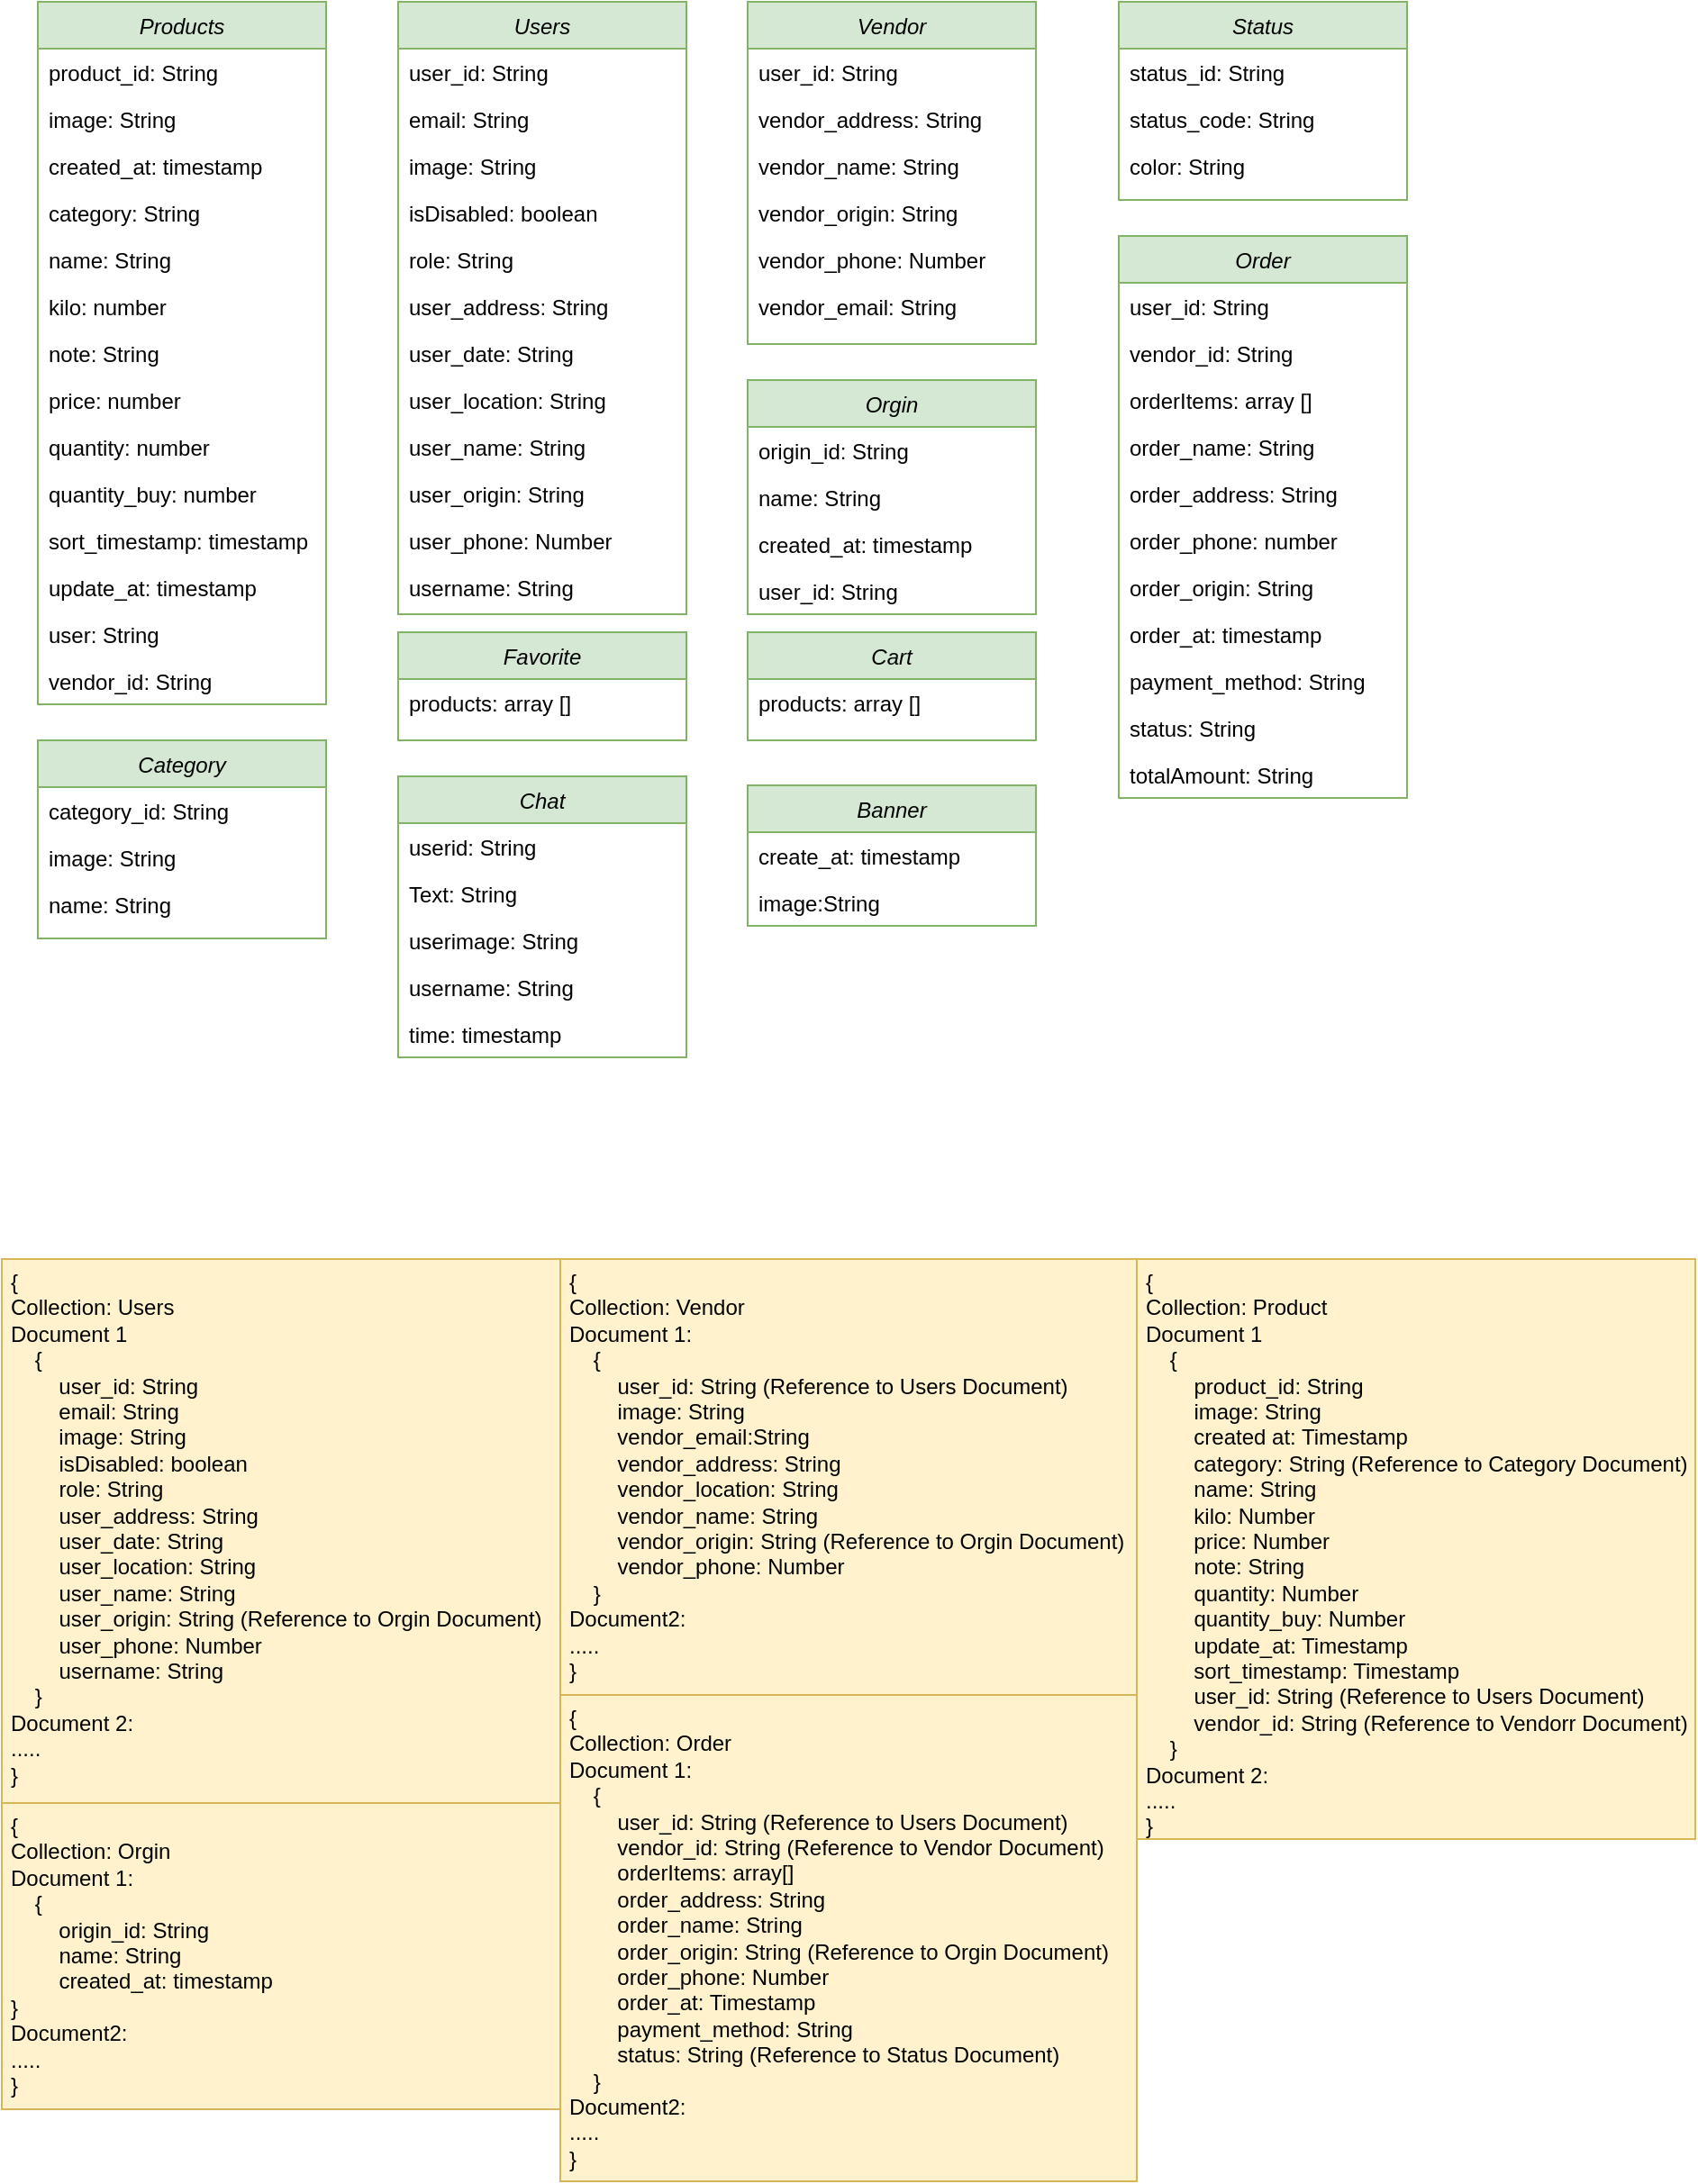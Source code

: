 <mxfile version="22.1.18" type="github">
  <diagram id="C5RBs43oDa-KdzZeNtuy" name="Page-1">
    <mxGraphModel dx="1050" dy="541" grid="1" gridSize="10" guides="1" tooltips="1" connect="1" arrows="1" fold="1" page="1" pageScale="1" pageWidth="827" pageHeight="1169" math="0" shadow="0">
      <root>
        <mxCell id="WIyWlLk6GJQsqaUBKTNV-0" />
        <mxCell id="WIyWlLk6GJQsqaUBKTNV-1" parent="WIyWlLk6GJQsqaUBKTNV-0" />
        <mxCell id="zkfFHV4jXpPFQw0GAbJ--0" value="Users" style="swimlane;fontStyle=2;align=center;verticalAlign=top;childLayout=stackLayout;horizontal=1;startSize=26;horizontalStack=0;resizeParent=1;resizeLast=0;collapsible=1;marginBottom=0;rounded=0;shadow=0;strokeWidth=1;labelBackgroundColor=none;labelBorderColor=none;fillColor=#d5e8d4;strokeColor=#82b366;" parent="WIyWlLk6GJQsqaUBKTNV-1" vertex="1">
          <mxGeometry x="220" y="120" width="160" height="340" as="geometry">
            <mxRectangle x="230" y="140" width="160" height="26" as="alternateBounds" />
          </mxGeometry>
        </mxCell>
        <mxCell id="roXI1xCHheZBRgPUizIZ-2" value="user_id: String" style="text;align=left;verticalAlign=top;spacingLeft=4;spacingRight=4;overflow=hidden;rotatable=0;points=[[0,0.5],[1,0.5]];portConstraint=eastwest;rounded=0;shadow=0;html=0;" parent="zkfFHV4jXpPFQw0GAbJ--0" vertex="1">
          <mxGeometry y="26" width="160" height="26" as="geometry" />
        </mxCell>
        <mxCell id="roXI1xCHheZBRgPUizIZ-20" value="email: String" style="text;align=left;verticalAlign=top;spacingLeft=4;spacingRight=4;overflow=hidden;rotatable=0;points=[[0,0.5],[1,0.5]];portConstraint=eastwest;rounded=0;shadow=0;html=0;" parent="zkfFHV4jXpPFQw0GAbJ--0" vertex="1">
          <mxGeometry y="52" width="160" height="26" as="geometry" />
        </mxCell>
        <mxCell id="zkfFHV4jXpPFQw0GAbJ--1" value="image: String" style="text;align=left;verticalAlign=top;spacingLeft=4;spacingRight=4;overflow=hidden;rotatable=0;points=[[0,0.5],[1,0.5]];portConstraint=eastwest;" parent="zkfFHV4jXpPFQw0GAbJ--0" vertex="1">
          <mxGeometry y="78" width="160" height="26" as="geometry" />
        </mxCell>
        <mxCell id="zkfFHV4jXpPFQw0GAbJ--2" value="isDisabled: boolean" style="text;align=left;verticalAlign=top;spacingLeft=4;spacingRight=4;overflow=hidden;rotatable=0;points=[[0,0.5],[1,0.5]];portConstraint=eastwest;rounded=0;shadow=0;html=0;" parent="zkfFHV4jXpPFQw0GAbJ--0" vertex="1">
          <mxGeometry y="104" width="160" height="26" as="geometry" />
        </mxCell>
        <mxCell id="zkfFHV4jXpPFQw0GAbJ--3" value="role: String" style="text;align=left;verticalAlign=top;spacingLeft=4;spacingRight=4;overflow=hidden;rotatable=0;points=[[0,0.5],[1,0.5]];portConstraint=eastwest;rounded=0;shadow=0;html=0;" parent="zkfFHV4jXpPFQw0GAbJ--0" vertex="1">
          <mxGeometry y="130" width="160" height="26" as="geometry" />
        </mxCell>
        <mxCell id="roXI1xCHheZBRgPUizIZ-0" value="user_address: String" style="text;align=left;verticalAlign=top;spacingLeft=4;spacingRight=4;overflow=hidden;rotatable=0;points=[[0,0.5],[1,0.5]];portConstraint=eastwest;rounded=0;shadow=0;html=0;" parent="zkfFHV4jXpPFQw0GAbJ--0" vertex="1">
          <mxGeometry y="156" width="160" height="26" as="geometry" />
        </mxCell>
        <mxCell id="roXI1xCHheZBRgPUizIZ-1" value="user_date: String" style="text;align=left;verticalAlign=top;spacingLeft=4;spacingRight=4;overflow=hidden;rotatable=0;points=[[0,0.5],[1,0.5]];portConstraint=eastwest;rounded=0;shadow=0;html=0;" parent="zkfFHV4jXpPFQw0GAbJ--0" vertex="1">
          <mxGeometry y="182" width="160" height="26" as="geometry" />
        </mxCell>
        <mxCell id="roXI1xCHheZBRgPUizIZ-3" value="user_location: String" style="text;align=left;verticalAlign=top;spacingLeft=4;spacingRight=4;overflow=hidden;rotatable=0;points=[[0,0.5],[1,0.5]];portConstraint=eastwest;rounded=0;shadow=0;html=0;" parent="zkfFHV4jXpPFQw0GAbJ--0" vertex="1">
          <mxGeometry y="208" width="160" height="26" as="geometry" />
        </mxCell>
        <mxCell id="roXI1xCHheZBRgPUizIZ-4" value="user_name: String" style="text;align=left;verticalAlign=top;spacingLeft=4;spacingRight=4;overflow=hidden;rotatable=0;points=[[0,0.5],[1,0.5]];portConstraint=eastwest;rounded=0;shadow=0;html=0;" parent="zkfFHV4jXpPFQw0GAbJ--0" vertex="1">
          <mxGeometry y="234" width="160" height="26" as="geometry" />
        </mxCell>
        <mxCell id="roXI1xCHheZBRgPUizIZ-5" value="user_origin: String" style="text;align=left;verticalAlign=top;spacingLeft=4;spacingRight=4;overflow=hidden;rotatable=0;points=[[0,0.5],[1,0.5]];portConstraint=eastwest;rounded=0;shadow=0;html=0;" parent="zkfFHV4jXpPFQw0GAbJ--0" vertex="1">
          <mxGeometry y="260" width="160" height="26" as="geometry" />
        </mxCell>
        <mxCell id="roXI1xCHheZBRgPUizIZ-6" value="user_phone: Number" style="text;align=left;verticalAlign=top;spacingLeft=4;spacingRight=4;overflow=hidden;rotatable=0;points=[[0,0.5],[1,0.5]];portConstraint=eastwest;rounded=0;shadow=0;html=0;" parent="zkfFHV4jXpPFQw0GAbJ--0" vertex="1">
          <mxGeometry y="286" width="160" height="26" as="geometry" />
        </mxCell>
        <mxCell id="roXI1xCHheZBRgPUizIZ-7" value="username: String" style="text;align=left;verticalAlign=top;spacingLeft=4;spacingRight=4;overflow=hidden;rotatable=0;points=[[0,0.5],[1,0.5]];portConstraint=eastwest;rounded=0;shadow=0;html=0;" parent="zkfFHV4jXpPFQw0GAbJ--0" vertex="1">
          <mxGeometry y="312" width="160" height="26" as="geometry" />
        </mxCell>
        <mxCell id="roXI1xCHheZBRgPUizIZ-8" value="Vendor" style="swimlane;fontStyle=2;align=center;verticalAlign=top;childLayout=stackLayout;horizontal=1;startSize=26;horizontalStack=0;resizeParent=1;resizeLast=0;collapsible=1;marginBottom=0;rounded=0;shadow=0;strokeWidth=1;labelBackgroundColor=none;labelBorderColor=none;fillColor=#d5e8d4;strokeColor=#82b366;" parent="WIyWlLk6GJQsqaUBKTNV-1" vertex="1">
          <mxGeometry x="414" y="120" width="160" height="190" as="geometry">
            <mxRectangle x="230" y="140" width="160" height="26" as="alternateBounds" />
          </mxGeometry>
        </mxCell>
        <mxCell id="roXI1xCHheZBRgPUizIZ-14" value="user_id: String" style="text;align=left;verticalAlign=top;spacingLeft=4;spacingRight=4;overflow=hidden;rotatable=0;points=[[0,0.5],[1,0.5]];portConstraint=eastwest;rounded=0;shadow=0;html=0;" parent="roXI1xCHheZBRgPUizIZ-8" vertex="1">
          <mxGeometry y="26" width="160" height="26" as="geometry" />
        </mxCell>
        <mxCell id="roXI1xCHheZBRgPUizIZ-12" value="vendor_address: String" style="text;align=left;verticalAlign=top;spacingLeft=4;spacingRight=4;overflow=hidden;rotatable=0;points=[[0,0.5],[1,0.5]];portConstraint=eastwest;rounded=0;shadow=0;html=0;" parent="roXI1xCHheZBRgPUizIZ-8" vertex="1">
          <mxGeometry y="52" width="160" height="26" as="geometry" />
        </mxCell>
        <mxCell id="roXI1xCHheZBRgPUizIZ-16" value="vendor_name: String" style="text;align=left;verticalAlign=top;spacingLeft=4;spacingRight=4;overflow=hidden;rotatable=0;points=[[0,0.5],[1,0.5]];portConstraint=eastwest;rounded=0;shadow=0;html=0;" parent="roXI1xCHheZBRgPUizIZ-8" vertex="1">
          <mxGeometry y="78" width="160" height="26" as="geometry" />
        </mxCell>
        <mxCell id="roXI1xCHheZBRgPUizIZ-17" value="vendor_origin: String" style="text;align=left;verticalAlign=top;spacingLeft=4;spacingRight=4;overflow=hidden;rotatable=0;points=[[0,0.5],[1,0.5]];portConstraint=eastwest;rounded=0;shadow=0;html=0;" parent="roXI1xCHheZBRgPUizIZ-8" vertex="1">
          <mxGeometry y="104" width="160" height="26" as="geometry" />
        </mxCell>
        <mxCell id="roXI1xCHheZBRgPUizIZ-18" value="vendor_phone: Number" style="text;align=left;verticalAlign=top;spacingLeft=4;spacingRight=4;overflow=hidden;rotatable=0;points=[[0,0.5],[1,0.5]];portConstraint=eastwest;rounded=0;shadow=0;html=0;" parent="roXI1xCHheZBRgPUizIZ-8" vertex="1">
          <mxGeometry y="130" width="160" height="26" as="geometry" />
        </mxCell>
        <mxCell id="roXI1xCHheZBRgPUizIZ-21" value="vendor_email: String" style="text;align=left;verticalAlign=top;spacingLeft=4;spacingRight=4;overflow=hidden;rotatable=0;points=[[0,0.5],[1,0.5]];portConstraint=eastwest;rounded=0;shadow=0;html=0;" parent="roXI1xCHheZBRgPUizIZ-8" vertex="1">
          <mxGeometry y="156" width="160" height="26" as="geometry" />
        </mxCell>
        <mxCell id="roXI1xCHheZBRgPUizIZ-22" value="Status" style="swimlane;fontStyle=2;align=center;verticalAlign=top;childLayout=stackLayout;horizontal=1;startSize=26;horizontalStack=0;resizeParent=1;resizeLast=0;collapsible=1;marginBottom=0;rounded=0;shadow=0;strokeWidth=1;labelBackgroundColor=none;labelBorderColor=none;fillColor=#d5e8d4;strokeColor=#82b366;" parent="WIyWlLk6GJQsqaUBKTNV-1" vertex="1">
          <mxGeometry x="620" y="120" width="160" height="110" as="geometry">
            <mxRectangle x="230" y="140" width="160" height="26" as="alternateBounds" />
          </mxGeometry>
        </mxCell>
        <mxCell id="roXI1xCHheZBRgPUizIZ-23" value="status_id: String" style="text;align=left;verticalAlign=top;spacingLeft=4;spacingRight=4;overflow=hidden;rotatable=0;points=[[0,0.5],[1,0.5]];portConstraint=eastwest;rounded=0;shadow=0;html=0;" parent="roXI1xCHheZBRgPUizIZ-22" vertex="1">
          <mxGeometry y="26" width="160" height="26" as="geometry" />
        </mxCell>
        <mxCell id="roXI1xCHheZBRgPUizIZ-24" value="status_code: String" style="text;align=left;verticalAlign=top;spacingLeft=4;spacingRight=4;overflow=hidden;rotatable=0;points=[[0,0.5],[1,0.5]];portConstraint=eastwest;rounded=0;shadow=0;html=0;" parent="roXI1xCHheZBRgPUizIZ-22" vertex="1">
          <mxGeometry y="52" width="160" height="26" as="geometry" />
        </mxCell>
        <mxCell id="roXI1xCHheZBRgPUizIZ-25" value="color: String" style="text;align=left;verticalAlign=top;spacingLeft=4;spacingRight=4;overflow=hidden;rotatable=0;points=[[0,0.5],[1,0.5]];portConstraint=eastwest;rounded=0;shadow=0;html=0;" parent="roXI1xCHheZBRgPUizIZ-22" vertex="1">
          <mxGeometry y="78" width="160" height="26" as="geometry" />
        </mxCell>
        <mxCell id="roXI1xCHheZBRgPUizIZ-29" value="Products" style="swimlane;fontStyle=2;align=center;verticalAlign=top;childLayout=stackLayout;horizontal=1;startSize=26;horizontalStack=0;resizeParent=1;resizeLast=0;collapsible=1;marginBottom=0;rounded=0;shadow=0;strokeWidth=1;labelBackgroundColor=none;labelBorderColor=none;fillColor=#d5e8d4;strokeColor=#82b366;" parent="WIyWlLk6GJQsqaUBKTNV-1" vertex="1">
          <mxGeometry x="20" y="120" width="160" height="390" as="geometry">
            <mxRectangle x="230" y="140" width="160" height="26" as="alternateBounds" />
          </mxGeometry>
        </mxCell>
        <mxCell id="roXI1xCHheZBRgPUizIZ-30" value="product_id: String" style="text;align=left;verticalAlign=top;spacingLeft=4;spacingRight=4;overflow=hidden;rotatable=0;points=[[0,0.5],[1,0.5]];portConstraint=eastwest;rounded=0;shadow=0;html=0;" parent="roXI1xCHheZBRgPUizIZ-29" vertex="1">
          <mxGeometry y="26" width="160" height="26" as="geometry" />
        </mxCell>
        <mxCell id="roXI1xCHheZBRgPUizIZ-31" value="image: String" style="text;align=left;verticalAlign=top;spacingLeft=4;spacingRight=4;overflow=hidden;rotatable=0;points=[[0,0.5],[1,0.5]];portConstraint=eastwest;" parent="roXI1xCHheZBRgPUizIZ-29" vertex="1">
          <mxGeometry y="52" width="160" height="26" as="geometry" />
        </mxCell>
        <mxCell id="roXI1xCHheZBRgPUizIZ-32" value="created_at: timestamp" style="text;align=left;verticalAlign=top;spacingLeft=4;spacingRight=4;overflow=hidden;rotatable=0;points=[[0,0.5],[1,0.5]];portConstraint=eastwest;rounded=0;shadow=0;html=0;" parent="roXI1xCHheZBRgPUizIZ-29" vertex="1">
          <mxGeometry y="78" width="160" height="26" as="geometry" />
        </mxCell>
        <mxCell id="roXI1xCHheZBRgPUizIZ-33" value="category: String" style="text;align=left;verticalAlign=top;spacingLeft=4;spacingRight=4;overflow=hidden;rotatable=0;points=[[0,0.5],[1,0.5]];portConstraint=eastwest;rounded=0;shadow=0;html=0;" parent="roXI1xCHheZBRgPUizIZ-29" vertex="1">
          <mxGeometry y="104" width="160" height="26" as="geometry" />
        </mxCell>
        <mxCell id="roXI1xCHheZBRgPUizIZ-34" value="name: String" style="text;align=left;verticalAlign=top;spacingLeft=4;spacingRight=4;overflow=hidden;rotatable=0;points=[[0,0.5],[1,0.5]];portConstraint=eastwest;rounded=0;shadow=0;html=0;" parent="roXI1xCHheZBRgPUizIZ-29" vertex="1">
          <mxGeometry y="130" width="160" height="26" as="geometry" />
        </mxCell>
        <mxCell id="roXI1xCHheZBRgPUizIZ-35" value="kilo: number" style="text;align=left;verticalAlign=top;spacingLeft=4;spacingRight=4;overflow=hidden;rotatable=0;points=[[0,0.5],[1,0.5]];portConstraint=eastwest;rounded=0;shadow=0;html=0;" parent="roXI1xCHheZBRgPUizIZ-29" vertex="1">
          <mxGeometry y="156" width="160" height="26" as="geometry" />
        </mxCell>
        <mxCell id="roXI1xCHheZBRgPUizIZ-36" value="note: String" style="text;align=left;verticalAlign=top;spacingLeft=4;spacingRight=4;overflow=hidden;rotatable=0;points=[[0,0.5],[1,0.5]];portConstraint=eastwest;rounded=0;shadow=0;html=0;" parent="roXI1xCHheZBRgPUizIZ-29" vertex="1">
          <mxGeometry y="182" width="160" height="26" as="geometry" />
        </mxCell>
        <mxCell id="roXI1xCHheZBRgPUizIZ-37" value="price: number" style="text;align=left;verticalAlign=top;spacingLeft=4;spacingRight=4;overflow=hidden;rotatable=0;points=[[0,0.5],[1,0.5]];portConstraint=eastwest;rounded=0;shadow=0;html=0;" parent="roXI1xCHheZBRgPUizIZ-29" vertex="1">
          <mxGeometry y="208" width="160" height="26" as="geometry" />
        </mxCell>
        <mxCell id="roXI1xCHheZBRgPUizIZ-38" value="quantity: number" style="text;align=left;verticalAlign=top;spacingLeft=4;spacingRight=4;overflow=hidden;rotatable=0;points=[[0,0.5],[1,0.5]];portConstraint=eastwest;rounded=0;shadow=0;html=0;" parent="roXI1xCHheZBRgPUizIZ-29" vertex="1">
          <mxGeometry y="234" width="160" height="26" as="geometry" />
        </mxCell>
        <mxCell id="roXI1xCHheZBRgPUizIZ-39" value="quantity_buy: number" style="text;align=left;verticalAlign=top;spacingLeft=4;spacingRight=4;overflow=hidden;rotatable=0;points=[[0,0.5],[1,0.5]];portConstraint=eastwest;rounded=0;shadow=0;html=0;" parent="roXI1xCHheZBRgPUizIZ-29" vertex="1">
          <mxGeometry y="260" width="160" height="26" as="geometry" />
        </mxCell>
        <mxCell id="roXI1xCHheZBRgPUizIZ-40" value="sort_timestamp: timestamp" style="text;align=left;verticalAlign=top;spacingLeft=4;spacingRight=4;overflow=hidden;rotatable=0;points=[[0,0.5],[1,0.5]];portConstraint=eastwest;rounded=0;shadow=0;html=0;" parent="roXI1xCHheZBRgPUizIZ-29" vertex="1">
          <mxGeometry y="286" width="160" height="26" as="geometry" />
        </mxCell>
        <mxCell id="roXI1xCHheZBRgPUizIZ-41" value="update_at: timestamp" style="text;align=left;verticalAlign=top;spacingLeft=4;spacingRight=4;overflow=hidden;rotatable=0;points=[[0,0.5],[1,0.5]];portConstraint=eastwest;rounded=0;shadow=0;html=0;" parent="roXI1xCHheZBRgPUizIZ-29" vertex="1">
          <mxGeometry y="312" width="160" height="26" as="geometry" />
        </mxCell>
        <mxCell id="VnIIEGHj8XKcr8KL7Oaz-0" value="user: String" style="text;align=left;verticalAlign=top;spacingLeft=4;spacingRight=4;overflow=hidden;rotatable=0;points=[[0,0.5],[1,0.5]];portConstraint=eastwest;rounded=0;shadow=0;html=0;" parent="roXI1xCHheZBRgPUizIZ-29" vertex="1">
          <mxGeometry y="338" width="160" height="26" as="geometry" />
        </mxCell>
        <mxCell id="VnIIEGHj8XKcr8KL7Oaz-1" value="vendor_id: String" style="text;align=left;verticalAlign=top;spacingLeft=4;spacingRight=4;overflow=hidden;rotatable=0;points=[[0,0.5],[1,0.5]];portConstraint=eastwest;rounded=0;shadow=0;html=0;" parent="roXI1xCHheZBRgPUizIZ-29" vertex="1">
          <mxGeometry y="364" width="160" height="26" as="geometry" />
        </mxCell>
        <mxCell id="VnIIEGHj8XKcr8KL7Oaz-2" value="Orgin" style="swimlane;fontStyle=2;align=center;verticalAlign=top;childLayout=stackLayout;horizontal=1;startSize=26;horizontalStack=0;resizeParent=1;resizeLast=0;collapsible=1;marginBottom=0;rounded=0;shadow=0;strokeWidth=1;labelBackgroundColor=none;labelBorderColor=none;fillColor=#d5e8d4;strokeColor=#82b366;" parent="WIyWlLk6GJQsqaUBKTNV-1" vertex="1">
          <mxGeometry x="414" y="330" width="160" height="130" as="geometry">
            <mxRectangle x="230" y="140" width="160" height="26" as="alternateBounds" />
          </mxGeometry>
        </mxCell>
        <mxCell id="VnIIEGHj8XKcr8KL7Oaz-3" value="origin_id: String" style="text;align=left;verticalAlign=top;spacingLeft=4;spacingRight=4;overflow=hidden;rotatable=0;points=[[0,0.5],[1,0.5]];portConstraint=eastwest;rounded=0;shadow=0;html=0;" parent="VnIIEGHj8XKcr8KL7Oaz-2" vertex="1">
          <mxGeometry y="26" width="160" height="26" as="geometry" />
        </mxCell>
        <mxCell id="VnIIEGHj8XKcr8KL7Oaz-4" value="name: String" style="text;align=left;verticalAlign=top;spacingLeft=4;spacingRight=4;overflow=hidden;rotatable=0;points=[[0,0.5],[1,0.5]];portConstraint=eastwest;rounded=0;shadow=0;html=0;" parent="VnIIEGHj8XKcr8KL7Oaz-2" vertex="1">
          <mxGeometry y="52" width="160" height="26" as="geometry" />
        </mxCell>
        <mxCell id="VnIIEGHj8XKcr8KL7Oaz-5" value="created_at: timestamp" style="text;align=left;verticalAlign=top;spacingLeft=4;spacingRight=4;overflow=hidden;rotatable=0;points=[[0,0.5],[1,0.5]];portConstraint=eastwest;rounded=0;shadow=0;html=0;" parent="VnIIEGHj8XKcr8KL7Oaz-2" vertex="1">
          <mxGeometry y="78" width="160" height="26" as="geometry" />
        </mxCell>
        <mxCell id="VnIIEGHj8XKcr8KL7Oaz-6" value="user_id: String" style="text;align=left;verticalAlign=top;spacingLeft=4;spacingRight=4;overflow=hidden;rotatable=0;points=[[0,0.5],[1,0.5]];portConstraint=eastwest;rounded=0;shadow=0;html=0;" parent="VnIIEGHj8XKcr8KL7Oaz-2" vertex="1">
          <mxGeometry y="104" width="160" height="26" as="geometry" />
        </mxCell>
        <mxCell id="VnIIEGHj8XKcr8KL7Oaz-7" value="Order" style="swimlane;fontStyle=2;align=center;verticalAlign=top;childLayout=stackLayout;horizontal=1;startSize=26;horizontalStack=0;resizeParent=1;resizeLast=0;collapsible=1;marginBottom=0;rounded=0;shadow=0;strokeWidth=1;labelBackgroundColor=none;labelBorderColor=none;fillColor=#d5e8d4;strokeColor=#82b366;" parent="WIyWlLk6GJQsqaUBKTNV-1" vertex="1">
          <mxGeometry x="620" y="250" width="160" height="312" as="geometry">
            <mxRectangle x="230" y="140" width="160" height="26" as="alternateBounds" />
          </mxGeometry>
        </mxCell>
        <mxCell id="VnIIEGHj8XKcr8KL7Oaz-17" value="user_id: String" style="text;align=left;verticalAlign=top;spacingLeft=4;spacingRight=4;overflow=hidden;rotatable=0;points=[[0,0.5],[1,0.5]];portConstraint=eastwest;rounded=0;shadow=0;html=0;" parent="VnIIEGHj8XKcr8KL7Oaz-7" vertex="1">
          <mxGeometry y="26" width="160" height="26" as="geometry" />
        </mxCell>
        <mxCell id="VnIIEGHj8XKcr8KL7Oaz-18" value="vendor_id: String" style="text;align=left;verticalAlign=top;spacingLeft=4;spacingRight=4;overflow=hidden;rotatable=0;points=[[0,0.5],[1,0.5]];portConstraint=eastwest;rounded=0;shadow=0;html=0;" parent="VnIIEGHj8XKcr8KL7Oaz-7" vertex="1">
          <mxGeometry y="52" width="160" height="26" as="geometry" />
        </mxCell>
        <mxCell id="VnIIEGHj8XKcr8KL7Oaz-8" value="orderItems: array []" style="text;align=left;verticalAlign=top;spacingLeft=4;spacingRight=4;overflow=hidden;rotatable=0;points=[[0,0.5],[1,0.5]];portConstraint=eastwest;rounded=0;shadow=0;html=0;" parent="VnIIEGHj8XKcr8KL7Oaz-7" vertex="1">
          <mxGeometry y="78" width="160" height="26" as="geometry" />
        </mxCell>
        <mxCell id="VnIIEGHj8XKcr8KL7Oaz-9" value="order_name: String" style="text;align=left;verticalAlign=top;spacingLeft=4;spacingRight=4;overflow=hidden;rotatable=0;points=[[0,0.5],[1,0.5]];portConstraint=eastwest;rounded=0;shadow=0;html=0;" parent="VnIIEGHj8XKcr8KL7Oaz-7" vertex="1">
          <mxGeometry y="104" width="160" height="26" as="geometry" />
        </mxCell>
        <mxCell id="VnIIEGHj8XKcr8KL7Oaz-10" value="order_address: String" style="text;align=left;verticalAlign=top;spacingLeft=4;spacingRight=4;overflow=hidden;rotatable=0;points=[[0,0.5],[1,0.5]];portConstraint=eastwest;rounded=0;shadow=0;html=0;" parent="VnIIEGHj8XKcr8KL7Oaz-7" vertex="1">
          <mxGeometry y="130" width="160" height="26" as="geometry" />
        </mxCell>
        <mxCell id="VnIIEGHj8XKcr8KL7Oaz-11" value="order_phone: number" style="text;align=left;verticalAlign=top;spacingLeft=4;spacingRight=4;overflow=hidden;rotatable=0;points=[[0,0.5],[1,0.5]];portConstraint=eastwest;rounded=0;shadow=0;html=0;" parent="VnIIEGHj8XKcr8KL7Oaz-7" vertex="1">
          <mxGeometry y="156" width="160" height="26" as="geometry" />
        </mxCell>
        <mxCell id="VnIIEGHj8XKcr8KL7Oaz-12" value="order_origin: String" style="text;align=left;verticalAlign=top;spacingLeft=4;spacingRight=4;overflow=hidden;rotatable=0;points=[[0,0.5],[1,0.5]];portConstraint=eastwest;rounded=0;shadow=0;html=0;" parent="VnIIEGHj8XKcr8KL7Oaz-7" vertex="1">
          <mxGeometry y="182" width="160" height="26" as="geometry" />
        </mxCell>
        <mxCell id="VnIIEGHj8XKcr8KL7Oaz-13" value="order_at: timestamp" style="text;align=left;verticalAlign=top;spacingLeft=4;spacingRight=4;overflow=hidden;rotatable=0;points=[[0,0.5],[1,0.5]];portConstraint=eastwest;rounded=0;shadow=0;html=0;" parent="VnIIEGHj8XKcr8KL7Oaz-7" vertex="1">
          <mxGeometry y="208" width="160" height="26" as="geometry" />
        </mxCell>
        <mxCell id="VnIIEGHj8XKcr8KL7Oaz-14" value="payment_method: String" style="text;align=left;verticalAlign=top;spacingLeft=4;spacingRight=4;overflow=hidden;rotatable=0;points=[[0,0.5],[1,0.5]];portConstraint=eastwest;rounded=0;shadow=0;html=0;" parent="VnIIEGHj8XKcr8KL7Oaz-7" vertex="1">
          <mxGeometry y="234" width="160" height="26" as="geometry" />
        </mxCell>
        <mxCell id="VnIIEGHj8XKcr8KL7Oaz-15" value="status: String" style="text;align=left;verticalAlign=top;spacingLeft=4;spacingRight=4;overflow=hidden;rotatable=0;points=[[0,0.5],[1,0.5]];portConstraint=eastwest;rounded=0;shadow=0;html=0;" parent="VnIIEGHj8XKcr8KL7Oaz-7" vertex="1">
          <mxGeometry y="260" width="160" height="26" as="geometry" />
        </mxCell>
        <mxCell id="VnIIEGHj8XKcr8KL7Oaz-16" value="totalAmount: String" style="text;align=left;verticalAlign=top;spacingLeft=4;spacingRight=4;overflow=hidden;rotatable=0;points=[[0,0.5],[1,0.5]];portConstraint=eastwest;rounded=0;shadow=0;html=0;" parent="VnIIEGHj8XKcr8KL7Oaz-7" vertex="1">
          <mxGeometry y="286" width="160" height="26" as="geometry" />
        </mxCell>
        <mxCell id="VnIIEGHj8XKcr8KL7Oaz-31" value="Favorite" style="swimlane;fontStyle=2;align=center;verticalAlign=top;childLayout=stackLayout;horizontal=1;startSize=26;horizontalStack=0;resizeParent=1;resizeLast=0;collapsible=1;marginBottom=0;rounded=0;shadow=0;strokeWidth=1;labelBackgroundColor=none;labelBorderColor=none;fillColor=#d5e8d4;strokeColor=#82b366;" parent="WIyWlLk6GJQsqaUBKTNV-1" vertex="1">
          <mxGeometry x="220" y="470" width="160" height="60" as="geometry">
            <mxRectangle x="230" y="140" width="160" height="26" as="alternateBounds" />
          </mxGeometry>
        </mxCell>
        <mxCell id="VnIIEGHj8XKcr8KL7Oaz-33" value="products: array []" style="text;align=left;verticalAlign=top;spacingLeft=4;spacingRight=4;overflow=hidden;rotatable=0;points=[[0,0.5],[1,0.5]];portConstraint=eastwest;rounded=0;shadow=0;html=0;" parent="VnIIEGHj8XKcr8KL7Oaz-31" vertex="1">
          <mxGeometry y="26" width="160" height="26" as="geometry" />
        </mxCell>
        <mxCell id="VnIIEGHj8XKcr8KL7Oaz-35" value="Chat" style="swimlane;fontStyle=2;align=center;verticalAlign=top;childLayout=stackLayout;horizontal=1;startSize=26;horizontalStack=0;resizeParent=1;resizeLast=0;collapsible=1;marginBottom=0;rounded=0;shadow=0;strokeWidth=1;labelBackgroundColor=none;labelBorderColor=none;fillColor=#d5e8d4;strokeColor=#82b366;" parent="WIyWlLk6GJQsqaUBKTNV-1" vertex="1">
          <mxGeometry x="220" y="550" width="160" height="156" as="geometry">
            <mxRectangle x="230" y="140" width="160" height="26" as="alternateBounds" />
          </mxGeometry>
        </mxCell>
        <mxCell id="VnIIEGHj8XKcr8KL7Oaz-36" value="userid: String" style="text;align=left;verticalAlign=top;spacingLeft=4;spacingRight=4;overflow=hidden;rotatable=0;points=[[0,0.5],[1,0.5]];portConstraint=eastwest;rounded=0;shadow=0;html=0;" parent="VnIIEGHj8XKcr8KL7Oaz-35" vertex="1">
          <mxGeometry y="26" width="160" height="26" as="geometry" />
        </mxCell>
        <mxCell id="VnIIEGHj8XKcr8KL7Oaz-37" value="Text: String" style="text;align=left;verticalAlign=top;spacingLeft=4;spacingRight=4;overflow=hidden;rotatable=0;points=[[0,0.5],[1,0.5]];portConstraint=eastwest;rounded=0;shadow=0;html=0;" parent="VnIIEGHj8XKcr8KL7Oaz-35" vertex="1">
          <mxGeometry y="52" width="160" height="26" as="geometry" />
        </mxCell>
        <mxCell id="VnIIEGHj8XKcr8KL7Oaz-38" value="userimage: String" style="text;align=left;verticalAlign=top;spacingLeft=4;spacingRight=4;overflow=hidden;rotatable=0;points=[[0,0.5],[1,0.5]];portConstraint=eastwest;rounded=0;shadow=0;html=0;" parent="VnIIEGHj8XKcr8KL7Oaz-35" vertex="1">
          <mxGeometry y="78" width="160" height="26" as="geometry" />
        </mxCell>
        <mxCell id="VnIIEGHj8XKcr8KL7Oaz-39" value="username: String" style="text;align=left;verticalAlign=top;spacingLeft=4;spacingRight=4;overflow=hidden;rotatable=0;points=[[0,0.5],[1,0.5]];portConstraint=eastwest;rounded=0;shadow=0;html=0;" parent="VnIIEGHj8XKcr8KL7Oaz-35" vertex="1">
          <mxGeometry y="104" width="160" height="26" as="geometry" />
        </mxCell>
        <mxCell id="VnIIEGHj8XKcr8KL7Oaz-40" value="time: timestamp" style="text;align=left;verticalAlign=top;spacingLeft=4;spacingRight=4;overflow=hidden;rotatable=0;points=[[0,0.5],[1,0.5]];portConstraint=eastwest;rounded=0;shadow=0;html=0;" parent="VnIIEGHj8XKcr8KL7Oaz-35" vertex="1">
          <mxGeometry y="130" width="160" height="26" as="geometry" />
        </mxCell>
        <mxCell id="VnIIEGHj8XKcr8KL7Oaz-41" value="Category" style="swimlane;fontStyle=2;align=center;verticalAlign=top;childLayout=stackLayout;horizontal=1;startSize=26;horizontalStack=0;resizeParent=1;resizeLast=0;collapsible=1;marginBottom=0;rounded=0;shadow=0;strokeWidth=1;labelBackgroundColor=none;labelBorderColor=none;fillColor=#d5e8d4;strokeColor=#82b366;" parent="WIyWlLk6GJQsqaUBKTNV-1" vertex="1">
          <mxGeometry x="20" y="530" width="160" height="110" as="geometry">
            <mxRectangle x="230" y="140" width="160" height="26" as="alternateBounds" />
          </mxGeometry>
        </mxCell>
        <mxCell id="VnIIEGHj8XKcr8KL7Oaz-42" value="category_id: String" style="text;align=left;verticalAlign=top;spacingLeft=4;spacingRight=4;overflow=hidden;rotatable=0;points=[[0,0.5],[1,0.5]];portConstraint=eastwest;rounded=0;shadow=0;html=0;" parent="VnIIEGHj8XKcr8KL7Oaz-41" vertex="1">
          <mxGeometry y="26" width="160" height="26" as="geometry" />
        </mxCell>
        <mxCell id="VnIIEGHj8XKcr8KL7Oaz-43" value="image: String" style="text;align=left;verticalAlign=top;spacingLeft=4;spacingRight=4;overflow=hidden;rotatable=0;points=[[0,0.5],[1,0.5]];portConstraint=eastwest;rounded=0;shadow=0;html=0;" parent="VnIIEGHj8XKcr8KL7Oaz-41" vertex="1">
          <mxGeometry y="52" width="160" height="26" as="geometry" />
        </mxCell>
        <mxCell id="VnIIEGHj8XKcr8KL7Oaz-44" value="name: String" style="text;align=left;verticalAlign=top;spacingLeft=4;spacingRight=4;overflow=hidden;rotatable=0;points=[[0,0.5],[1,0.5]];portConstraint=eastwest;rounded=0;shadow=0;html=0;" parent="VnIIEGHj8XKcr8KL7Oaz-41" vertex="1">
          <mxGeometry y="78" width="160" height="26" as="geometry" />
        </mxCell>
        <mxCell id="VnIIEGHj8XKcr8KL7Oaz-45" value="Cart" style="swimlane;fontStyle=2;align=center;verticalAlign=top;childLayout=stackLayout;horizontal=1;startSize=26;horizontalStack=0;resizeParent=1;resizeLast=0;collapsible=1;marginBottom=0;rounded=0;shadow=0;strokeWidth=1;labelBackgroundColor=none;labelBorderColor=none;fillColor=#d5e8d4;strokeColor=#82b366;" parent="WIyWlLk6GJQsqaUBKTNV-1" vertex="1">
          <mxGeometry x="414" y="470" width="160" height="60" as="geometry">
            <mxRectangle x="230" y="140" width="160" height="26" as="alternateBounds" />
          </mxGeometry>
        </mxCell>
        <mxCell id="VnIIEGHj8XKcr8KL7Oaz-46" value="products: array []" style="text;align=left;verticalAlign=top;spacingLeft=4;spacingRight=4;overflow=hidden;rotatable=0;points=[[0,0.5],[1,0.5]];portConstraint=eastwest;rounded=0;shadow=0;html=0;" parent="VnIIEGHj8XKcr8KL7Oaz-45" vertex="1">
          <mxGeometry y="26" width="160" height="26" as="geometry" />
        </mxCell>
        <mxCell id="VnIIEGHj8XKcr8KL7Oaz-47" value="Banner" style="swimlane;fontStyle=2;align=center;verticalAlign=top;childLayout=stackLayout;horizontal=1;startSize=26;horizontalStack=0;resizeParent=1;resizeLast=0;collapsible=1;marginBottom=0;rounded=0;shadow=0;strokeWidth=1;labelBackgroundColor=none;labelBorderColor=none;fillColor=#d5e8d4;strokeColor=#82b366;" parent="WIyWlLk6GJQsqaUBKTNV-1" vertex="1">
          <mxGeometry x="414" y="555" width="160" height="78" as="geometry">
            <mxRectangle x="230" y="140" width="160" height="26" as="alternateBounds" />
          </mxGeometry>
        </mxCell>
        <mxCell id="VnIIEGHj8XKcr8KL7Oaz-48" value="create_at: timestamp" style="text;align=left;verticalAlign=top;spacingLeft=4;spacingRight=4;overflow=hidden;rotatable=0;points=[[0,0.5],[1,0.5]];portConstraint=eastwest;rounded=0;shadow=0;html=0;" parent="VnIIEGHj8XKcr8KL7Oaz-47" vertex="1">
          <mxGeometry y="26" width="160" height="26" as="geometry" />
        </mxCell>
        <mxCell id="VnIIEGHj8XKcr8KL7Oaz-49" value="image:String" style="text;align=left;verticalAlign=top;spacingLeft=4;spacingRight=4;overflow=hidden;rotatable=0;points=[[0,0.5],[1,0.5]];portConstraint=eastwest;rounded=0;shadow=0;html=0;" parent="VnIIEGHj8XKcr8KL7Oaz-47" vertex="1">
          <mxGeometry y="52" width="160" height="26" as="geometry" />
        </mxCell>
        <mxCell id="wSnXTbk56tFFZgQUNXcT-4" value="&lt;h1&gt;&lt;p style=&quot;border-color: var(--border-color); font-weight: 400; box-sizing: border-box; outline: 0px; padding: 0px; margin: 0px; cursor: text; counter-reset: list-1 0 list-2 0 list-3 0 list-4 0 list-5 0 list-6 0 list-7 0 list-8 0 list-9 0; font-family: Helvetica, Arial, sans-serif; font-size: 12px;&quot;&gt;&lt;font style=&quot;border-color: var(--border-color); font-size: 12px;&quot;&gt;{&lt;/font&gt;&lt;/p&gt;&lt;p style=&quot;border-color: var(--border-color); font-weight: 400; box-sizing: border-box; outline: 0px; padding: 0px; margin: 0px; cursor: text; counter-reset: list-1 0 list-2 0 list-3 0 list-4 0 list-5 0 list-6 0 list-7 0 list-8 0 list-9 0; font-family: Helvetica, Arial, sans-serif; font-size: 12px;&quot;&gt;&lt;font style=&quot;border-color: var(--border-color); font-size: 12px;&quot;&gt;Collection: Vendor&lt;/font&gt;&lt;/p&gt;&lt;p style=&quot;border-color: var(--border-color); font-weight: 400; box-sizing: border-box; outline: 0px; padding: 0px; margin: 0px; cursor: text; counter-reset: list-1 0 list-2 0 list-3 0 list-4 0 list-5 0 list-6 0 list-7 0 list-8 0 list-9 0; font-family: Helvetica, Arial, sans-serif; font-size: 12px;&quot;&gt;&lt;font style=&quot;border-color: var(--border-color); font-size: 12px;&quot;&gt;Document 1:&lt;/font&gt;&lt;/p&gt;&lt;p style=&quot;border-color: var(--border-color); font-weight: 400; box-sizing: border-box; outline: 0px; padding: 0px; margin: 0px; cursor: text; counter-reset: list-1 0 list-2 0 list-3 0 list-4 0 list-5 0 list-6 0 list-7 0 list-8 0 list-9 0; font-family: Helvetica, Arial, sans-serif; font-size: 12px;&quot;&gt;&lt;font style=&quot;border-color: var(--border-color); font-size: 12px;&quot;&gt;&amp;nbsp;&amp;nbsp;&amp;nbsp;&amp;nbsp;{&lt;/font&gt;&lt;/p&gt;&lt;p style=&quot;border-color: var(--border-color); font-weight: 400; box-sizing: border-box; outline: 0px; padding: 0px; margin: 0px; cursor: text; counter-reset: list-1 0 list-2 0 list-3 0 list-4 0 list-5 0 list-6 0 list-7 0 list-8 0 list-9 0; font-family: Helvetica, Arial, sans-serif; font-size: 12px;&quot;&gt;&lt;font style=&quot;border-color: var(--border-color); font-size: 12px;&quot;&gt;&lt;span style=&quot;border-color: var(--border-color); box-sizing: border-box; outline: 0px; background-color: rgb(0, 0, 0); padding-bottom: 5px !important;&quot;&gt;&lt;/span&gt;&lt;span style=&quot;border-color: var(--border-color);&quot;&gt;&lt;span style=&quot;border-color: var(--border-color);&quot;&gt;&amp;nbsp;&amp;nbsp;&amp;nbsp;&amp;nbsp;&lt;span style=&quot;&quot;&gt;&lt;span style=&quot;&quot;&gt;&amp;nbsp;&amp;nbsp;&amp;nbsp;&amp;nbsp;&lt;/span&gt;&lt;/span&gt;&lt;/span&gt;&lt;/span&gt;user_id: String (Reference to Users Document)&lt;/font&gt;&lt;/p&gt;&lt;p style=&quot;border-color: var(--border-color); font-weight: 400; box-sizing: border-box; outline: 0px; padding: 0px; margin: 0px; cursor: text; counter-reset: list-1 0 list-2 0 list-3 0 list-4 0 list-5 0 list-6 0 list-7 0 list-8 0 list-9 0; font-family: Helvetica, Arial, sans-serif; font-size: 12px;&quot;&gt;&lt;font style=&quot;border-color: var(--border-color); font-size: 12px;&quot;&gt;&lt;span style=&quot;border-color: var(--border-color); box-sizing: border-box; outline: 0px; padding-bottom: 5px !important;&quot;&gt;&lt;span style=&quot;border-color: var(--border-color);&quot;&gt;&lt;span style=&quot;border-color: var(--border-color);&quot;&gt;&amp;nbsp; &amp;nbsp;&amp;nbsp;&lt;span style=&quot;&quot;&gt;&lt;span style=&quot;&quot;&gt;&amp;nbsp;&amp;nbsp;&amp;nbsp;&amp;nbsp;&lt;/span&gt;&lt;/span&gt;&lt;/span&gt;&lt;/span&gt;image: String&lt;/span&gt;&lt;/font&gt;&lt;/p&gt;&lt;p style=&quot;border-color: var(--border-color); font-weight: 400; box-sizing: border-box; outline: 0px; padding: 0px; margin: 0px; cursor: text; counter-reset: list-1 0 list-2 0 list-3 0 list-4 0 list-5 0 list-6 0 list-7 0 list-8 0 list-9 0; font-family: Helvetica, Arial, sans-serif; font-size: 12px;&quot;&gt;&lt;font style=&quot;border-color: var(--border-color); font-size: 12px;&quot;&gt;&lt;span style=&quot;border-color: var(--border-color);&quot;&gt;&amp;nbsp;&amp;nbsp;&amp;nbsp;&amp;nbsp;&lt;span style=&quot;border-color: var(--border-color);&quot;&gt;&lt;span style=&quot;border-color: var(--border-color);&quot;&gt;&amp;nbsp; &amp;nbsp; vendor_email:String&lt;/span&gt;&lt;/span&gt;&lt;/span&gt;&lt;/font&gt;&lt;/p&gt;&lt;p style=&quot;border-color: var(--border-color); font-weight: 400; box-sizing: border-box; outline: 0px; padding: 0px; margin: 0px; cursor: text; counter-reset: list-1 0 list-2 0 list-3 0 list-4 0 list-5 0 list-6 0 list-7 0 list-8 0 list-9 0; font-family: Helvetica, Arial, sans-serif; font-size: 12px;&quot;&gt;&lt;font style=&quot;border-color: var(--border-color); font-size: 12px;&quot;&gt;&lt;span style=&quot;border-color: var(--border-color);&quot;&gt;&amp;nbsp;&amp;nbsp;&amp;nbsp;&amp;nbsp;&lt;span style=&quot;border-color: var(--border-color);&quot;&gt;&lt;span style=&quot;border-color: var(--border-color);&quot;&gt;&amp;nbsp; &amp;nbsp;&amp;nbsp;&lt;/span&gt;&lt;/span&gt;&lt;/span&gt;&lt;span style=&quot;border-color: var(--border-color); box-sizing: border-box; outline: 0px; padding-bottom: 5px !important;&quot;&gt;vendor_address: String&lt;/span&gt;&lt;/font&gt;&lt;/p&gt;&lt;p style=&quot;border-color: var(--border-color); font-weight: 400; box-sizing: border-box; outline: 0px; padding: 0px; margin: 0px; cursor: text; counter-reset: list-1 0 list-2 0 list-3 0 list-4 0 list-5 0 list-6 0 list-7 0 list-8 0 list-9 0; font-family: Helvetica, Arial, sans-serif; font-size: 12px;&quot;&gt;&lt;font style=&quot;border-color: var(--border-color); font-size: 12px;&quot;&gt;&lt;span style=&quot;border-color: var(--border-color);&quot;&gt;&amp;nbsp;&amp;nbsp;&amp;nbsp;&amp;nbsp;&lt;span style=&quot;border-color: var(--border-color);&quot;&gt;&lt;span style=&quot;border-color: var(--border-color);&quot;&gt;&amp;nbsp; &amp;nbsp;&amp;nbsp;&lt;/span&gt;&lt;/span&gt;&lt;/span&gt;&lt;span style=&quot;border-color: var(--border-color); box-sizing: border-box; outline: 0px; padding-bottom: 5px !important;&quot;&gt;vendor_location: String&lt;/span&gt;&lt;/font&gt;&lt;/p&gt;&lt;p style=&quot;border-color: var(--border-color); font-weight: 400; box-sizing: border-box; outline: 0px; padding: 0px; margin: 0px; cursor: text; counter-reset: list-1 0 list-2 0 list-3 0 list-4 0 list-5 0 list-6 0 list-7 0 list-8 0 list-9 0; font-family: Helvetica, Arial, sans-serif; font-size: 12px;&quot;&gt;&lt;font style=&quot;border-color: var(--border-color); font-size: 12px;&quot;&gt;&lt;span style=&quot;border-color: var(--border-color);&quot;&gt;&amp;nbsp;&amp;nbsp;&amp;nbsp;&amp;nbsp;&lt;span style=&quot;border-color: var(--border-color);&quot;&gt;&lt;span style=&quot;border-color: var(--border-color);&quot;&gt;&amp;nbsp; &amp;nbsp;&amp;nbsp;&lt;/span&gt;&lt;/span&gt;&lt;/span&gt;&lt;span style=&quot;border-color: var(--border-color); box-sizing: border-box; outline: 0px; padding-bottom: 5px !important;&quot;&gt;vendor_name: String&lt;/span&gt;&lt;/font&gt;&lt;/p&gt;&lt;p style=&quot;border-color: var(--border-color); font-weight: 400; box-sizing: border-box; outline: 0px; padding: 0px; margin: 0px; cursor: text; counter-reset: list-1 0 list-2 0 list-3 0 list-4 0 list-5 0 list-6 0 list-7 0 list-8 0 list-9 0; font-family: Helvetica, Arial, sans-serif; font-size: 12px;&quot;&gt;&lt;font style=&quot;border-color: var(--border-color); font-size: 12px;&quot;&gt;&lt;span style=&quot;border-color: var(--border-color);&quot;&gt;&amp;nbsp;&amp;nbsp;&amp;nbsp;&amp;nbsp;&lt;span style=&quot;border-color: var(--border-color);&quot;&gt;&lt;span style=&quot;border-color: var(--border-color);&quot;&gt;&amp;nbsp; &amp;nbsp;&amp;nbsp;&lt;/span&gt;&lt;/span&gt;&lt;/span&gt;&lt;span style=&quot;border-color: var(--border-color); box-sizing: border-box; outline: 0px; padding-bottom: 5px !important;&quot;&gt;vendor_origin: String (Reference to Orgin Document)&lt;/span&gt;&lt;/font&gt;&lt;/p&gt;&lt;p style=&quot;border-color: var(--border-color); font-weight: 400; box-sizing: border-box; outline: 0px; padding: 0px; margin: 0px; cursor: text; counter-reset: list-1 0 list-2 0 list-3 0 list-4 0 list-5 0 list-6 0 list-7 0 list-8 0 list-9 0; font-family: Helvetica, Arial, sans-serif; font-size: 12px;&quot;&gt;&lt;font style=&quot;border-color: var(--border-color); font-size: 12px;&quot;&gt;&lt;span style=&quot;border-color: var(--border-color);&quot;&gt;&amp;nbsp;&amp;nbsp;&amp;nbsp;&amp;nbsp;&lt;span style=&quot;border-color: var(--border-color);&quot;&gt;&lt;span style=&quot;border-color: var(--border-color);&quot;&gt;&amp;nbsp; &amp;nbsp;&amp;nbsp;&lt;/span&gt;&lt;/span&gt;&lt;/span&gt;&lt;span style=&quot;border-color: var(--border-color); box-sizing: border-box; outline: 0px; padding-bottom: 5px !important;&quot;&gt;vendor_phone: Number&lt;/span&gt;&lt;/font&gt;&lt;/p&gt;&lt;p style=&quot;border-color: var(--border-color); font-weight: 400; box-sizing: border-box; outline: 0px; padding: 0px; margin: 0px; cursor: text; counter-reset: list-1 0 list-2 0 list-3 0 list-4 0 list-5 0 list-6 0 list-7 0 list-8 0 list-9 0; font-family: Helvetica, Arial, sans-serif; font-size: 12px;&quot;&gt;&lt;font style=&quot;border-color: var(--border-color); font-size: 12px;&quot;&gt;&lt;span style=&quot;border-color: var(--border-color);&quot;&gt;&amp;nbsp;&amp;nbsp;&amp;nbsp;&amp;nbsp;&lt;/span&gt;}&lt;/font&gt;&lt;/p&gt;&lt;p style=&quot;border-color: var(--border-color); font-weight: 400; box-sizing: border-box; outline: 0px; padding: 0px; margin: 0px; cursor: text; counter-reset: list-1 0 list-2 0 list-3 0 list-4 0 list-5 0 list-6 0 list-7 0 list-8 0 list-9 0; font-family: Helvetica, Arial, sans-serif; font-size: 12px;&quot;&gt;&lt;font style=&quot;border-color: var(--border-color); font-size: 12px;&quot;&gt;Document2:&lt;/font&gt;&lt;/p&gt;&lt;p style=&quot;border-color: var(--border-color); font-weight: 400; box-sizing: border-box; outline: 0px; padding: 0px; margin: 0px; cursor: text; counter-reset: list-1 0 list-2 0 list-3 0 list-4 0 list-5 0 list-6 0 list-7 0 list-8 0 list-9 0; font-family: Helvetica, Arial, sans-serif; font-size: 12px;&quot;&gt;&lt;font style=&quot;border-color: var(--border-color); font-size: 12px;&quot;&gt;.....&lt;/font&gt;&lt;/p&gt;&lt;p style=&quot;border-color: var(--border-color); font-weight: 400; box-sizing: border-box; outline: 0px; padding: 0px; margin: 0px; cursor: text; counter-reset: list-1 0 list-2 0 list-3 0 list-4 0 list-5 0 list-6 0 list-7 0 list-8 0 list-9 0; font-family: Helvetica, Arial, sans-serif; font-size: 12px;&quot;&gt;&lt;font style=&quot;border-color: var(--border-color); font-size: 12px;&quot;&gt;}&lt;/font&gt;&lt;/p&gt;&lt;/h1&gt;" style="text;html=1;strokeColor=#d6b656;fillColor=#fff2cc;spacing=5;spacingTop=-20;whiteSpace=wrap;overflow=hidden;rounded=0;strokeWidth=1;" vertex="1" parent="WIyWlLk6GJQsqaUBKTNV-1">
          <mxGeometry x="310" y="818" width="320" height="242" as="geometry" />
        </mxCell>
        <mxCell id="wSnXTbk56tFFZgQUNXcT-5" value="&lt;h1&gt;&lt;p style=&quot;border-color: var(--border-color); font-weight: 400; box-sizing: border-box; outline: 0px; padding: 0px; margin: 0px; cursor: text; counter-reset: list-1 0 list-2 0 list-3 0 list-4 0 list-5 0 list-6 0 list-7 0 list-8 0 list-9 0; font-family: Helvetica, Arial, sans-serif; font-size: 12px;&quot;&gt;&lt;font style=&quot;border-color: var(--border-color); font-size: 12px;&quot;&gt;{&lt;/font&gt;&lt;/p&gt;&lt;p style=&quot;border-color: var(--border-color); font-weight: 400; box-sizing: border-box; outline: 0px; padding: 0px; margin: 0px; cursor: text; counter-reset: list-1 0 list-2 0 list-3 0 list-4 0 list-5 0 list-6 0 list-7 0 list-8 0 list-9 0; font-family: Helvetica, Arial, sans-serif; font-size: 12px;&quot;&gt;&lt;font style=&quot;border-color: var(--border-color); font-size: 12px;&quot;&gt;Collection: Users&lt;/font&gt;&lt;/p&gt;&lt;p style=&quot;border-color: var(--border-color); font-weight: 400; box-sizing: border-box; outline: 0px; padding: 0px; margin: 0px; cursor: text; counter-reset: list-1 0 list-2 0 list-3 0 list-4 0 list-5 0 list-6 0 list-7 0 list-8 0 list-9 0; font-family: Helvetica, Arial, sans-serif; font-size: 12px;&quot;&gt;&lt;font style=&quot;border-color: var(--border-color); font-size: 12px;&quot;&gt;Document 1&lt;/font&gt;&lt;/p&gt;&lt;p style=&quot;border-color: var(--border-color); font-weight: 400; box-sizing: border-box; outline: 0px; padding: 0px; margin: 0px; cursor: text; counter-reset: list-1 0 list-2 0 list-3 0 list-4 0 list-5 0 list-6 0 list-7 0 list-8 0 list-9 0; font-family: Helvetica, Arial, sans-serif; font-size: 12px;&quot;&gt;&lt;font style=&quot;border-color: var(--border-color); font-size: 12px;&quot;&gt;&amp;nbsp;&amp;nbsp;&amp;nbsp;&amp;nbsp;{&lt;/font&gt;&lt;/p&gt;&lt;p style=&quot;border-color: var(--border-color); font-weight: 400; box-sizing: border-box; outline: 0px; padding: 0px; margin: 0px; cursor: text; counter-reset: list-1 0 list-2 0 list-3 0 list-4 0 list-5 0 list-6 0 list-7 0 list-8 0 list-9 0; font-family: Helvetica, Arial, sans-serif; font-size: 12px;&quot;&gt;&lt;font style=&quot;border-color: var(--border-color); font-size: 12px;&quot;&gt;&lt;span style=&quot;border-color: var(--border-color); box-sizing: border-box; outline: 0px; background-color: rgb(0, 0, 0); padding-bottom: 5px !important;&quot;&gt;&lt;/span&gt;&lt;span style=&quot;border-color: var(--border-color);&quot;&gt;&lt;span style=&quot;border-color: var(--border-color);&quot;&gt;&amp;nbsp;&amp;nbsp;&amp;nbsp;&amp;nbsp;&lt;span style=&quot;white-space: pre;&quot;&gt;&#x9;&lt;/span&gt;&lt;/span&gt;&lt;/span&gt;user_id: String&lt;/font&gt;&lt;/p&gt;&lt;p style=&quot;border-color: var(--border-color); font-weight: 400; box-sizing: border-box; outline: 0px; padding: 0px; margin: 0px; cursor: text; counter-reset: list-1 0 list-2 0 list-3 0 list-4 0 list-5 0 list-6 0 list-7 0 list-8 0 list-9 0; font-family: Helvetica, Arial, sans-serif; font-size: 12px;&quot;&gt;&lt;font style=&quot;border-color: var(--border-color); font-size: 12px;&quot;&gt;&lt;span style=&quot;white-space: pre;&quot;&gt;&#x9;&lt;/span&gt;email: String&lt;br&gt;&lt;/font&gt;&lt;/p&gt;&lt;p style=&quot;border-color: var(--border-color); font-weight: 400; box-sizing: border-box; outline: 0px; padding: 0px; margin: 0px; cursor: text; counter-reset: list-1 0 list-2 0 list-3 0 list-4 0 list-5 0 list-6 0 list-7 0 list-8 0 list-9 0; font-family: Helvetica, Arial, sans-serif; font-size: 12px;&quot;&gt;&lt;font style=&quot;border-color: var(--border-color); font-size: 12px;&quot;&gt;&lt;span style=&quot;border-color: var(--border-color); box-sizing: border-box; outline: 0px; background-color: rgb(0, 0, 0); padding-bottom: 5px !important;&quot;&gt;&lt;/span&gt;&lt;span style=&quot;border-color: var(--border-color); box-sizing: border-box; outline: 0px; padding-bottom: 5px !important;&quot;&gt;&lt;span style=&quot;border-color: var(--border-color);&quot;&gt;&lt;span style=&quot;border-color: var(--border-color);&quot;&gt;&amp;nbsp;&amp;nbsp;&amp;nbsp;&amp;nbsp;&lt;span style=&quot;white-space: pre;&quot;&gt;&#x9;&lt;/span&gt;&lt;/span&gt;&lt;/span&gt;image: String&lt;/span&gt;&lt;/font&gt;&lt;/p&gt;&lt;p style=&quot;border-color: var(--border-color); font-weight: 400; box-sizing: border-box; outline: 0px; padding: 0px; margin: 0px; cursor: text; counter-reset: list-1 0 list-2 0 list-3 0 list-4 0 list-5 0 list-6 0 list-7 0 list-8 0 list-9 0; font-family: Helvetica, Arial, sans-serif; font-size: 12px;&quot;&gt;&lt;font style=&quot;border-color: var(--border-color); font-size: 12px;&quot;&gt;&lt;span style=&quot;border-color: var(--border-color);&quot;&gt;&amp;nbsp;&amp;nbsp;&amp;nbsp;&amp;nbsp;&lt;span style=&quot;border-color: var(--border-color);&quot;&gt;&lt;span style=&quot;border-color: var(--border-color);&quot;&gt;&amp;nbsp;&amp;nbsp;&amp;nbsp;&amp;nbsp;&lt;/span&gt;&lt;/span&gt;&lt;/span&gt;i&lt;span style=&quot;border-color: var(--border-color); box-sizing: border-box; outline: 0px; padding-bottom: 5px !important;&quot;&gt;sDisabled: boolean&lt;/span&gt;&lt;/font&gt;&lt;/p&gt;&lt;p style=&quot;border-color: var(--border-color); font-weight: 400; box-sizing: border-box; outline: 0px; padding: 0px; margin: 0px; cursor: text; counter-reset: list-1 0 list-2 0 list-3 0 list-4 0 list-5 0 list-6 0 list-7 0 list-8 0 list-9 0; font-family: Helvetica, Arial, sans-serif; font-size: 12px;&quot;&gt;&lt;font style=&quot;border-color: var(--border-color); font-size: 12px;&quot;&gt;&lt;span style=&quot;border-color: var(--border-color);&quot;&gt;&amp;nbsp;&amp;nbsp;&amp;nbsp;&amp;nbsp;&lt;span style=&quot;border-color: var(--border-color);&quot;&gt;&lt;span style=&quot;border-color: var(--border-color);&quot;&gt;&amp;nbsp;&amp;nbsp;&amp;nbsp;&amp;nbsp;&lt;/span&gt;&lt;/span&gt;&lt;/span&gt;&lt;span style=&quot;border-color: var(--border-color); box-sizing: border-box; outline: 0px; padding-bottom: 5px !important;&quot;&gt;role: String&lt;/span&gt;&lt;/font&gt;&lt;/p&gt;&lt;p style=&quot;border-color: var(--border-color); font-weight: 400; box-sizing: border-box; outline: 0px; padding: 0px; margin: 0px; cursor: text; counter-reset: list-1 0 list-2 0 list-3 0 list-4 0 list-5 0 list-6 0 list-7 0 list-8 0 list-9 0; font-family: Helvetica, Arial, sans-serif; font-size: 12px;&quot;&gt;&lt;font style=&quot;border-color: var(--border-color); font-size: 12px;&quot;&gt;&lt;span style=&quot;border-color: var(--border-color);&quot;&gt;&amp;nbsp;&amp;nbsp;&amp;nbsp;&amp;nbsp;&lt;span style=&quot;border-color: var(--border-color);&quot;&gt;&lt;span style=&quot;border-color: var(--border-color);&quot;&gt;&amp;nbsp;&amp;nbsp;&amp;nbsp;&amp;nbsp;&lt;/span&gt;&lt;/span&gt;&lt;/span&gt;&lt;span style=&quot;border-color: var(--border-color); box-sizing: border-box; outline: 0px; padding-bottom: 5px !important;&quot;&gt;user_address: String&lt;/span&gt;&lt;/font&gt;&lt;/p&gt;&lt;p style=&quot;border-color: var(--border-color); font-weight: 400; box-sizing: border-box; outline: 0px; padding: 0px; margin: 0px; cursor: text; counter-reset: list-1 0 list-2 0 list-3 0 list-4 0 list-5 0 list-6 0 list-7 0 list-8 0 list-9 0; font-family: Helvetica, Arial, sans-serif; font-size: 12px;&quot;&gt;&lt;font style=&quot;border-color: var(--border-color); font-size: 12px;&quot;&gt;&lt;span style=&quot;border-color: var(--border-color);&quot;&gt;&amp;nbsp;&amp;nbsp;&amp;nbsp;&amp;nbsp;&lt;span style=&quot;border-color: var(--border-color);&quot;&gt;&lt;span style=&quot;border-color: var(--border-color);&quot;&gt;&amp;nbsp;&amp;nbsp;&amp;nbsp;&amp;nbsp;&lt;/span&gt;&lt;/span&gt;&lt;/span&gt;&lt;span style=&quot;border-color: var(--border-color); box-sizing: border-box; outline: 0px; padding-bottom: 5px !important;&quot;&gt;user_date: String&lt;/span&gt;&lt;/font&gt;&lt;/p&gt;&lt;p style=&quot;border-color: var(--border-color); font-weight: 400; box-sizing: border-box; outline: 0px; padding: 0px; margin: 0px; cursor: text; counter-reset: list-1 0 list-2 0 list-3 0 list-4 0 list-5 0 list-6 0 list-7 0 list-8 0 list-9 0; font-family: Helvetica, Arial, sans-serif; font-size: 12px;&quot;&gt;&lt;font style=&quot;border-color: var(--border-color); font-size: 12px;&quot;&gt;&lt;span style=&quot;border-color: var(--border-color);&quot;&gt;&amp;nbsp;&amp;nbsp;&amp;nbsp;&amp;nbsp;&lt;span style=&quot;border-color: var(--border-color);&quot;&gt;&lt;span style=&quot;border-color: var(--border-color);&quot;&gt;&amp;nbsp;&amp;nbsp;&amp;nbsp;&amp;nbsp;&lt;/span&gt;&lt;/span&gt;&lt;/span&gt;&lt;span style=&quot;border-color: var(--border-color); box-sizing: border-box; outline: 0px; padding-bottom: 5px !important;&quot;&gt;user_location: String&lt;/span&gt;&lt;/font&gt;&lt;/p&gt;&lt;p style=&quot;border-color: var(--border-color); font-weight: 400; box-sizing: border-box; outline: 0px; padding: 0px; margin: 0px; cursor: text; counter-reset: list-1 0 list-2 0 list-3 0 list-4 0 list-5 0 list-6 0 list-7 0 list-8 0 list-9 0; font-family: Helvetica, Arial, sans-serif; font-size: 12px;&quot;&gt;&lt;font style=&quot;border-color: var(--border-color); font-size: 12px;&quot;&gt;&lt;span style=&quot;border-color: var(--border-color);&quot;&gt;&amp;nbsp;&amp;nbsp;&amp;nbsp;&amp;nbsp;&lt;span style=&quot;border-color: var(--border-color);&quot;&gt;&lt;span style=&quot;border-color: var(--border-color);&quot;&gt;&amp;nbsp;&amp;nbsp;&amp;nbsp;&amp;nbsp;&lt;/span&gt;&lt;/span&gt;&lt;/span&gt;&lt;span style=&quot;border-color: var(--border-color); box-sizing: border-box; outline: 0px; padding-bottom: 5px !important;&quot;&gt;user_name: String&lt;/span&gt;&lt;/font&gt;&lt;/p&gt;&lt;p style=&quot;border-color: var(--border-color); font-weight: 400; box-sizing: border-box; outline: 0px; padding: 0px; margin: 0px; cursor: text; counter-reset: list-1 0 list-2 0 list-3 0 list-4 0 list-5 0 list-6 0 list-7 0 list-8 0 list-9 0; font-family: Helvetica, Arial, sans-serif; font-size: 12px;&quot;&gt;&lt;font style=&quot;border-color: var(--border-color); font-size: 12px;&quot;&gt;&lt;span style=&quot;border-color: var(--border-color);&quot;&gt;&amp;nbsp;&amp;nbsp;&amp;nbsp;&amp;nbsp;&lt;span style=&quot;border-color: var(--border-color);&quot;&gt;&lt;span style=&quot;border-color: var(--border-color);&quot;&gt;&amp;nbsp;&amp;nbsp;&amp;nbsp;&amp;nbsp;&lt;/span&gt;&lt;/span&gt;&lt;/span&gt;&lt;span style=&quot;border-color: var(--border-color); box-sizing: border-box; outline: 0px; padding-bottom: 5px !important;&quot;&gt;user_origin: String (Reference to Orgin Document)&lt;/span&gt;&lt;/font&gt;&lt;/p&gt;&lt;p style=&quot;border-color: var(--border-color); font-weight: 400; box-sizing: border-box; outline: 0px; padding: 0px; margin: 0px; cursor: text; counter-reset: list-1 0 list-2 0 list-3 0 list-4 0 list-5 0 list-6 0 list-7 0 list-8 0 list-9 0; font-family: Helvetica, Arial, sans-serif; font-size: 12px;&quot;&gt;&lt;font style=&quot;border-color: var(--border-color); font-size: 12px;&quot;&gt;&lt;span style=&quot;border-color: var(--border-color);&quot;&gt;&amp;nbsp;&amp;nbsp;&amp;nbsp;&amp;nbsp;&lt;span style=&quot;border-color: var(--border-color);&quot;&gt;&lt;span style=&quot;border-color: var(--border-color);&quot;&gt;&amp;nbsp;&amp;nbsp;&amp;nbsp;&amp;nbsp;&lt;/span&gt;&lt;/span&gt;&lt;/span&gt;&lt;span style=&quot;border-color: var(--border-color); box-sizing: border-box; outline: 0px; padding-bottom: 5px !important;&quot;&gt;user_phone: Number&lt;/span&gt;&lt;/font&gt;&lt;/p&gt;&lt;p style=&quot;border-color: var(--border-color); font-weight: 400; box-sizing: border-box; outline: 0px; padding: 0px; margin: 0px; cursor: text; counter-reset: list-1 0 list-2 0 list-3 0 list-4 0 list-5 0 list-6 0 list-7 0 list-8 0 list-9 0; font-family: Helvetica, Arial, sans-serif; font-size: 12px;&quot;&gt;&lt;font style=&quot;border-color: var(--border-color); font-size: 12px;&quot;&gt;&lt;span style=&quot;border-color: var(--border-color);&quot;&gt;&amp;nbsp;&amp;nbsp;&amp;nbsp;&amp;nbsp;&lt;span style=&quot;border-color: var(--border-color);&quot;&gt;&lt;span style=&quot;border-color: var(--border-color);&quot;&gt;&amp;nbsp;&amp;nbsp;&amp;nbsp;&amp;nbsp;&lt;/span&gt;&lt;/span&gt;&lt;/span&gt;&lt;span style=&quot;border-color: var(--border-color); box-sizing: border-box; outline: 0px; padding-bottom: 5px !important;&quot;&gt;username: String&lt;/span&gt;&lt;/font&gt;&lt;/p&gt;&lt;p style=&quot;border-color: var(--border-color); font-weight: 400; box-sizing: border-box; outline: 0px; padding: 0px; margin: 0px; cursor: text; counter-reset: list-1 0 list-2 0 list-3 0 list-4 0 list-5 0 list-6 0 list-7 0 list-8 0 list-9 0; font-family: Helvetica, Arial, sans-serif; font-size: 12px;&quot;&gt;&lt;font style=&quot;border-color: var(--border-color); font-size: 12px;&quot;&gt;&lt;span style=&quot;border-color: var(--border-color);&quot;&gt;&amp;nbsp;&amp;nbsp;&amp;nbsp;&amp;nbsp;&lt;/span&gt;}&lt;/font&gt;&lt;/p&gt;&lt;p style=&quot;border-color: var(--border-color); font-weight: 400; box-sizing: border-box; outline: 0px; padding: 0px; margin: 0px; cursor: text; counter-reset: list-1 0 list-2 0 list-3 0 list-4 0 list-5 0 list-6 0 list-7 0 list-8 0 list-9 0; font-family: Helvetica, Arial, sans-serif; font-size: 12px;&quot;&gt;&lt;font style=&quot;border-color: var(--border-color); font-size: 12px;&quot;&gt;Document 2:&lt;/font&gt;&lt;/p&gt;&lt;p style=&quot;border-color: var(--border-color); font-weight: 400; box-sizing: border-box; outline: 0px; padding: 0px; margin: 0px; cursor: text; counter-reset: list-1 0 list-2 0 list-3 0 list-4 0 list-5 0 list-6 0 list-7 0 list-8 0 list-9 0; font-family: Helvetica, Arial, sans-serif; font-size: 12px;&quot;&gt;&lt;font style=&quot;border-color: var(--border-color); font-size: 12px;&quot;&gt;.....&lt;/font&gt;&lt;/p&gt;&lt;p style=&quot;border-color: var(--border-color); font-weight: 400; box-sizing: border-box; outline: 0px; padding: 0px; margin: 0px; cursor: text; counter-reset: list-1 0 list-2 0 list-3 0 list-4 0 list-5 0 list-6 0 list-7 0 list-8 0 list-9 0; font-family: Helvetica, Arial, sans-serif; font-size: 12px;&quot;&gt;&lt;font style=&quot;border-color: var(--border-color); font-size: 12px;&quot;&gt;}&lt;/font&gt;&lt;/p&gt;&lt;/h1&gt;" style="text;html=1;strokeColor=#d6b656;fillColor=#fff2cc;spacing=5;spacingTop=-20;whiteSpace=wrap;overflow=hidden;rounded=0;strokeWidth=1;" vertex="1" parent="WIyWlLk6GJQsqaUBKTNV-1">
          <mxGeometry y="818" width="310" height="302" as="geometry" />
        </mxCell>
        <mxCell id="wSnXTbk56tFFZgQUNXcT-6" value="&lt;h1&gt;&lt;p style=&quot;border-color: var(--border-color); font-weight: 400; box-sizing: border-box; outline: 0px; padding: 0px; margin: 0px; cursor: text; counter-reset: list-1 0 list-2 0 list-3 0 list-4 0 list-5 0 list-6 0 list-7 0 list-8 0 list-9 0; font-family: Helvetica, Arial, sans-serif; font-size: 12px;&quot;&gt;&lt;font style=&quot;border-color: var(--border-color); font-size: 12px;&quot;&gt;{&lt;/font&gt;&lt;/p&gt;&lt;p style=&quot;border-color: var(--border-color); font-weight: 400; box-sizing: border-box; outline: 0px; padding: 0px; margin: 0px; cursor: text; counter-reset: list-1 0 list-2 0 list-3 0 list-4 0 list-5 0 list-6 0 list-7 0 list-8 0 list-9 0; font-family: Helvetica, Arial, sans-serif; font-size: 12px;&quot;&gt;&lt;font style=&quot;border-color: var(--border-color); font-size: 12px;&quot;&gt;Collection: Product&lt;/font&gt;&lt;/p&gt;&lt;p style=&quot;border-color: var(--border-color); font-weight: 400; box-sizing: border-box; outline: 0px; padding: 0px; margin: 0px; cursor: text; counter-reset: list-1 0 list-2 0 list-3 0 list-4 0 list-5 0 list-6 0 list-7 0 list-8 0 list-9 0; font-family: Helvetica, Arial, sans-serif; font-size: 12px;&quot;&gt;&lt;font style=&quot;border-color: var(--border-color); font-size: 12px;&quot;&gt;Document 1&lt;/font&gt;&lt;/p&gt;&lt;p style=&quot;border-color: var(--border-color); font-weight: 400; box-sizing: border-box; outline: 0px; padding: 0px; margin: 0px; cursor: text; counter-reset: list-1 0 list-2 0 list-3 0 list-4 0 list-5 0 list-6 0 list-7 0 list-8 0 list-9 0; font-family: Helvetica, Arial, sans-serif; font-size: 12px;&quot;&gt;&lt;font style=&quot;border-color: var(--border-color); font-size: 12px;&quot;&gt;&amp;nbsp;&amp;nbsp;&amp;nbsp;&amp;nbsp;{&lt;/font&gt;&lt;/p&gt;&lt;p style=&quot;border-color: var(--border-color); font-weight: 400; box-sizing: border-box; outline: 0px; padding: 0px; margin: 0px; cursor: text; counter-reset: list-1 0 list-2 0 list-3 0 list-4 0 list-5 0 list-6 0 list-7 0 list-8 0 list-9 0; font-family: Helvetica, Arial, sans-serif; font-size: 12px;&quot;&gt;&lt;font style=&quot;border-color: var(--border-color); font-size: 12px;&quot;&gt;&lt;span style=&quot;border-color: var(--border-color); box-sizing: border-box; outline: 0px; background-color: rgb(0, 0, 0); padding-bottom: 5px !important;&quot;&gt;&lt;/span&gt;&lt;span style=&quot;border-color: var(--border-color);&quot;&gt;&lt;span style=&quot;border-color: var(--border-color);&quot;&gt;&amp;nbsp;&amp;nbsp;&amp;nbsp;&amp;nbsp;&lt;span style=&quot;&quot;&gt;&lt;span style=&quot;white-space: pre;&quot;&gt;&amp;nbsp;&amp;nbsp;&amp;nbsp;&amp;nbsp;&lt;/span&gt;&lt;/span&gt;&lt;/span&gt;&lt;/span&gt;product_id: String&lt;/font&gt;&lt;/p&gt;&lt;p style=&quot;border-color: var(--border-color); font-weight: 400; box-sizing: border-box; outline: 0px; padding: 0px; margin: 0px; cursor: text; counter-reset: list-1 0 list-2 0 list-3 0 list-4 0 list-5 0 list-6 0 list-7 0 list-8 0 list-9 0; font-family: Helvetica, Arial, sans-serif; font-size: 12px;&quot;&gt;&lt;font style=&quot;border-color: var(--border-color); font-size: 12px;&quot;&gt;&lt;span style=&quot;border-color: var(--border-color); box-sizing: border-box; outline: 0px; background-color: rgb(0, 0, 0); padding-bottom: 5px !important;&quot;&gt;&lt;/span&gt;&lt;span style=&quot;border-color: var(--border-color); box-sizing: border-box; outline: 0px; padding-bottom: 5px !important;&quot;&gt;&lt;span style=&quot;border-color: var(--border-color);&quot;&gt;&lt;span style=&quot;border-color: var(--border-color);&quot;&gt;&amp;nbsp;&amp;nbsp;&amp;nbsp;&amp;nbsp;&lt;span style=&quot;&quot;&gt;&lt;span style=&quot;white-space: pre;&quot;&gt;&amp;nbsp;&amp;nbsp;&amp;nbsp;&amp;nbsp;&lt;/span&gt;&lt;/span&gt;&lt;/span&gt;&lt;/span&gt;image: String&lt;/span&gt;&lt;/font&gt;&lt;/p&gt;&lt;p style=&quot;border-color: var(--border-color); font-weight: 400; box-sizing: border-box; outline: 0px; padding: 0px; margin: 0px; cursor: text; counter-reset: list-1 0 list-2 0 list-3 0 list-4 0 list-5 0 list-6 0 list-7 0 list-8 0 list-9 0; font-family: Helvetica, Arial, sans-serif; font-size: 12px;&quot;&gt;&lt;span style=&quot;&quot;&gt;&lt;span style=&quot;white-space: pre;&quot;&gt;&amp;nbsp;&amp;nbsp;&amp;nbsp;&amp;nbsp;&lt;span style=&quot;white-space: pre;&quot;&gt;&#x9;&lt;/span&gt;&lt;/span&gt;&lt;/span&gt;created at: Timestamp&lt;/p&gt;&lt;p style=&quot;border-color: var(--border-color); font-weight: 400; box-sizing: border-box; outline: 0px; padding: 0px; margin: 0px; cursor: text; counter-reset: list-1 0 list-2 0 list-3 0 list-4 0 list-5 0 list-6 0 list-7 0 list-8 0 list-9 0; font-family: Helvetica, Arial, sans-serif; font-size: 12px;&quot;&gt;&lt;span style=&quot;white-space: pre;&quot;&gt;&#x9;&lt;/span&gt;category: String (Reference to Category Document)&lt;/p&gt;&lt;p style=&quot;border-color: var(--border-color); font-weight: 400; box-sizing: border-box; outline: 0px; padding: 0px; margin: 0px; cursor: text; counter-reset: list-1 0 list-2 0 list-3 0 list-4 0 list-5 0 list-6 0 list-7 0 list-8 0 list-9 0; font-family: Helvetica, Arial, sans-serif; font-size: 12px;&quot;&gt;&lt;span style=&quot;white-space: pre;&quot;&gt;&#x9;&lt;/span&gt;name: String&lt;br&gt;&lt;/p&gt;&lt;p style=&quot;border-color: var(--border-color); font-weight: 400; box-sizing: border-box; outline: 0px; padding: 0px; margin: 0px; cursor: text; counter-reset: list-1 0 list-2 0 list-3 0 list-4 0 list-5 0 list-6 0 list-7 0 list-8 0 list-9 0; font-family: Helvetica, Arial, sans-serif; font-size: 12px;&quot;&gt;&lt;span style=&quot;white-space: pre;&quot;&gt;&#x9;&lt;/span&gt;kilo: Number&lt;br&gt;&lt;/p&gt;&lt;p style=&quot;border-color: var(--border-color); font-weight: 400; box-sizing: border-box; outline: 0px; padding: 0px; margin: 0px; cursor: text; counter-reset: list-1 0 list-2 0 list-3 0 list-4 0 list-5 0 list-6 0 list-7 0 list-8 0 list-9 0; font-family: Helvetica, Arial, sans-serif; font-size: 12px;&quot;&gt;&lt;span style=&quot;white-space: pre;&quot;&gt;&#x9;&lt;/span&gt;price: Number&lt;br&gt;&lt;/p&gt;&lt;p style=&quot;border-color: var(--border-color); font-weight: 400; box-sizing: border-box; outline: 0px; padding: 0px; margin: 0px; cursor: text; counter-reset: list-1 0 list-2 0 list-3 0 list-4 0 list-5 0 list-6 0 list-7 0 list-8 0 list-9 0; font-family: Helvetica, Arial, sans-serif; font-size: 12px;&quot;&gt;&lt;font style=&quot;border-color: var(--border-color); font-size: 12px;&quot;&gt;&lt;span style=&quot;border-color: var(--border-color);&quot;&gt;&amp;nbsp;&amp;nbsp;&amp;nbsp;&amp;nbsp;&lt;span style=&quot;border-color: var(--border-color);&quot;&gt;&lt;span style=&quot;border-color: var(--border-color);&quot;&gt;&amp;nbsp;&amp;nbsp;&amp;nbsp;&amp;nbsp;&lt;/span&gt;&lt;/span&gt;&lt;/span&gt;&lt;span style=&quot;border-color: var(--border-color); box-sizing: border-box; outline: 0px; padding-bottom: 5px !important;&quot;&gt;note: String&lt;/span&gt;&lt;/font&gt;&lt;/p&gt;&lt;p style=&quot;border-color: var(--border-color); font-weight: 400; box-sizing: border-box; outline: 0px; padding: 0px; margin: 0px; cursor: text; counter-reset: list-1 0 list-2 0 list-3 0 list-4 0 list-5 0 list-6 0 list-7 0 list-8 0 list-9 0; font-family: Helvetica, Arial, sans-serif; font-size: 12px;&quot;&gt;&lt;font style=&quot;border-color: var(--border-color); font-size: 12px;&quot;&gt;&lt;span style=&quot;border-color: var(--border-color);&quot;&gt;&amp;nbsp;&amp;nbsp;&amp;nbsp;&amp;nbsp;&lt;span style=&quot;border-color: var(--border-color);&quot;&gt;&lt;span style=&quot;border-color: var(--border-color);&quot;&gt;&amp;nbsp;&amp;nbsp;&amp;nbsp;&amp;nbsp;&lt;/span&gt;&lt;/span&gt;&lt;/span&gt;&lt;span style=&quot;border-color: var(--border-color); box-sizing: border-box; outline: 0px; padding-bottom: 5px !important;&quot;&gt;quantity: Number&lt;/span&gt;&lt;/font&gt;&lt;/p&gt;&lt;p style=&quot;border-color: var(--border-color); font-weight: 400; box-sizing: border-box; outline: 0px; padding: 0px; margin: 0px; cursor: text; counter-reset: list-1 0 list-2 0 list-3 0 list-4 0 list-5 0 list-6 0 list-7 0 list-8 0 list-9 0; font-family: Helvetica, Arial, sans-serif; font-size: 12px;&quot;&gt;&lt;font style=&quot;border-color: var(--border-color); font-size: 12px;&quot;&gt;&lt;span style=&quot;border-color: var(--border-color);&quot;&gt;&amp;nbsp;&amp;nbsp;&amp;nbsp;&amp;nbsp;&lt;span style=&quot;border-color: var(--border-color);&quot;&gt;&lt;span style=&quot;border-color: var(--border-color);&quot;&gt;&amp;nbsp;&amp;nbsp;&amp;nbsp;&amp;nbsp;&lt;/span&gt;&lt;/span&gt;&lt;/span&gt;&lt;span style=&quot;border-color: var(--border-color); box-sizing: border-box; outline: 0px; padding-bottom: 5px !important;&quot;&gt;quantity_buy: Number&lt;/span&gt;&lt;/font&gt;&lt;/p&gt;&lt;p style=&quot;border-color: var(--border-color); font-weight: 400; box-sizing: border-box; outline: 0px; padding: 0px; margin: 0px; cursor: text; counter-reset: list-1 0 list-2 0 list-3 0 list-4 0 list-5 0 list-6 0 list-7 0 list-8 0 list-9 0; font-family: Helvetica, Arial, sans-serif; font-size: 12px;&quot;&gt;&lt;font style=&quot;border-color: var(--border-color); font-size: 12px;&quot;&gt;&lt;span style=&quot;border-color: var(--border-color);&quot;&gt;&amp;nbsp;&amp;nbsp;&amp;nbsp;&amp;nbsp;&lt;span style=&quot;border-color: var(--border-color);&quot;&gt;&lt;span style=&quot;border-color: var(--border-color);&quot;&gt;&amp;nbsp;&amp;nbsp;&amp;nbsp;&amp;nbsp;&lt;/span&gt;&lt;/span&gt;&lt;/span&gt;&lt;span style=&quot;border-color: var(--border-color); box-sizing: border-box; outline: 0px; padding-bottom: 5px !important;&quot;&gt;update_at: Timestamp&lt;/span&gt;&lt;/font&gt;&lt;/p&gt;&lt;p style=&quot;border-color: var(--border-color); font-weight: 400; box-sizing: border-box; outline: 0px; padding: 0px; margin: 0px; cursor: text; counter-reset: list-1 0 list-2 0 list-3 0 list-4 0 list-5 0 list-6 0 list-7 0 list-8 0 list-9 0; font-family: Helvetica, Arial, sans-serif; font-size: 12px;&quot;&gt;&lt;font style=&quot;border-color: var(--border-color); font-size: 12px;&quot;&gt;&lt;span style=&quot;border-color: var(--border-color);&quot;&gt;&amp;nbsp;&amp;nbsp;&amp;nbsp;&amp;nbsp;&lt;span style=&quot;border-color: var(--border-color);&quot;&gt;&lt;span style=&quot;border-color: var(--border-color);&quot;&gt;&amp;nbsp; &amp;nbsp; sort_timestamp: Timestamp&lt;/span&gt;&lt;/span&gt;&lt;/span&gt;&lt;/font&gt;&lt;/p&gt;&lt;p style=&quot;border-color: var(--border-color); font-weight: 400; box-sizing: border-box; outline: 0px; padding: 0px; margin: 0px; cursor: text; counter-reset: list-1 0 list-2 0 list-3 0 list-4 0 list-5 0 list-6 0 list-7 0 list-8 0 list-9 0; font-family: Helvetica, Arial, sans-serif; font-size: 12px;&quot;&gt;&lt;font style=&quot;border-color: var(--border-color); font-size: 12px;&quot;&gt;&lt;span style=&quot;border-color: var(--border-color);&quot;&gt;&amp;nbsp;&amp;nbsp;&amp;nbsp;&amp;nbsp;&lt;span style=&quot;border-color: var(--border-color);&quot;&gt;&lt;span style=&quot;border-color: var(--border-color);&quot;&gt;&amp;nbsp;&amp;nbsp;&amp;nbsp;&amp;nbsp;&lt;/span&gt;&lt;/span&gt;&lt;/span&gt;&lt;span style=&quot;border-color: var(--border-color); box-sizing: border-box; outline: 0px; padding-bottom: 5px !important;&quot;&gt;user_id: String (Reference to Users Document)&lt;/span&gt;&lt;/font&gt;&lt;/p&gt;&lt;p style=&quot;border-color: var(--border-color); font-weight: 400; box-sizing: border-box; outline: 0px; padding: 0px; margin: 0px; cursor: text; counter-reset: list-1 0 list-2 0 list-3 0 list-4 0 list-5 0 list-6 0 list-7 0 list-8 0 list-9 0; font-family: Helvetica, Arial, sans-serif; font-size: 12px;&quot;&gt;&lt;font style=&quot;border-color: var(--border-color); font-size: 12px;&quot;&gt;&lt;span style=&quot;border-color: var(--border-color);&quot;&gt;&amp;nbsp;&amp;nbsp;&amp;nbsp;&amp;nbsp;&lt;span style=&quot;border-color: var(--border-color);&quot;&gt;&lt;span style=&quot;border-color: var(--border-color);&quot;&gt;&amp;nbsp; &amp;nbsp; vendor_id: String (Reference to Vendorr Document)&lt;/span&gt;&lt;/span&gt;&lt;/span&gt;&lt;/font&gt;&lt;/p&gt;&lt;p style=&quot;border-color: var(--border-color); font-weight: 400; box-sizing: border-box; outline: 0px; padding: 0px; margin: 0px; cursor: text; counter-reset: list-1 0 list-2 0 list-3 0 list-4 0 list-5 0 list-6 0 list-7 0 list-8 0 list-9 0; font-family: Helvetica, Arial, sans-serif; font-size: 12px;&quot;&gt;&lt;font style=&quot;border-color: var(--border-color); font-size: 12px;&quot;&gt;&lt;span style=&quot;border-color: var(--border-color);&quot;&gt;&amp;nbsp;&amp;nbsp;&amp;nbsp;&amp;nbsp;&lt;/span&gt;}&lt;/font&gt;&lt;/p&gt;&lt;p style=&quot;border-color: var(--border-color); font-weight: 400; box-sizing: border-box; outline: 0px; padding: 0px; margin: 0px; cursor: text; counter-reset: list-1 0 list-2 0 list-3 0 list-4 0 list-5 0 list-6 0 list-7 0 list-8 0 list-9 0; font-family: Helvetica, Arial, sans-serif; font-size: 12px;&quot;&gt;&lt;font style=&quot;border-color: var(--border-color); font-size: 12px;&quot;&gt;Document 2:&lt;/font&gt;&lt;/p&gt;&lt;p style=&quot;border-color: var(--border-color); font-weight: 400; box-sizing: border-box; outline: 0px; padding: 0px; margin: 0px; cursor: text; counter-reset: list-1 0 list-2 0 list-3 0 list-4 0 list-5 0 list-6 0 list-7 0 list-8 0 list-9 0; font-family: Helvetica, Arial, sans-serif; font-size: 12px;&quot;&gt;&lt;font style=&quot;border-color: var(--border-color); font-size: 12px;&quot;&gt;.....&lt;/font&gt;&lt;/p&gt;&lt;p style=&quot;border-color: var(--border-color); font-weight: 400; box-sizing: border-box; outline: 0px; padding: 0px; margin: 0px; cursor: text; counter-reset: list-1 0 list-2 0 list-3 0 list-4 0 list-5 0 list-6 0 list-7 0 list-8 0 list-9 0; font-family: Helvetica, Arial, sans-serif; font-size: 12px;&quot;&gt;&lt;font style=&quot;border-color: var(--border-color); font-size: 12px;&quot;&gt;}&lt;/font&gt;&lt;/p&gt;&lt;/h1&gt;" style="text;html=1;strokeColor=#d6b656;fillColor=#fff2cc;spacing=5;spacingTop=-20;whiteSpace=wrap;overflow=hidden;rounded=0;strokeWidth=1;" vertex="1" parent="WIyWlLk6GJQsqaUBKTNV-1">
          <mxGeometry x="630" y="818" width="310" height="322" as="geometry" />
        </mxCell>
        <mxCell id="wSnXTbk56tFFZgQUNXcT-7" value="&lt;h1&gt;&lt;p style=&quot;border-color: var(--border-color); font-weight: 400; box-sizing: border-box; outline: 0px; padding: 0px; margin: 0px; cursor: text; counter-reset: list-1 0 list-2 0 list-3 0 list-4 0 list-5 0 list-6 0 list-7 0 list-8 0 list-9 0; font-family: Helvetica, Arial, sans-serif; font-size: 12px;&quot;&gt;&lt;font style=&quot;border-color: var(--border-color); font-size: 12px;&quot;&gt;{&lt;/font&gt;&lt;/p&gt;&lt;p style=&quot;border-color: var(--border-color); font-weight: 400; box-sizing: border-box; outline: 0px; padding: 0px; margin: 0px; cursor: text; counter-reset: list-1 0 list-2 0 list-3 0 list-4 0 list-5 0 list-6 0 list-7 0 list-8 0 list-9 0; font-family: Helvetica, Arial, sans-serif; font-size: 12px;&quot;&gt;&lt;font style=&quot;border-color: var(--border-color); font-size: 12px;&quot;&gt;Collection: Order&lt;/font&gt;&lt;/p&gt;&lt;p style=&quot;border-color: var(--border-color); font-weight: 400; box-sizing: border-box; outline: 0px; padding: 0px; margin: 0px; cursor: text; counter-reset: list-1 0 list-2 0 list-3 0 list-4 0 list-5 0 list-6 0 list-7 0 list-8 0 list-9 0; font-family: Helvetica, Arial, sans-serif; font-size: 12px;&quot;&gt;&lt;font style=&quot;border-color: var(--border-color); font-size: 12px;&quot;&gt;Document 1:&lt;/font&gt;&lt;/p&gt;&lt;p style=&quot;border-color: var(--border-color); font-weight: 400; box-sizing: border-box; outline: 0px; padding: 0px; margin: 0px; cursor: text; counter-reset: list-1 0 list-2 0 list-3 0 list-4 0 list-5 0 list-6 0 list-7 0 list-8 0 list-9 0; font-family: Helvetica, Arial, sans-serif; font-size: 12px;&quot;&gt;&lt;font style=&quot;border-color: var(--border-color); font-size: 12px;&quot;&gt;&amp;nbsp;&amp;nbsp;&amp;nbsp;&amp;nbsp;{&lt;/font&gt;&lt;/p&gt;&lt;p style=&quot;border-color: var(--border-color); font-weight: 400; box-sizing: border-box; outline: 0px; padding: 0px; margin: 0px; cursor: text; counter-reset: list-1 0 list-2 0 list-3 0 list-4 0 list-5 0 list-6 0 list-7 0 list-8 0 list-9 0; font-family: Helvetica, Arial, sans-serif; font-size: 12px;&quot;&gt;&lt;font style=&quot;border-color: var(--border-color); font-size: 12px;&quot;&gt;&lt;span style=&quot;border-color: var(--border-color); box-sizing: border-box; outline: 0px; background-color: rgb(0, 0, 0); padding-bottom: 5px !important;&quot;&gt;&lt;/span&gt;&lt;span style=&quot;border-color: var(--border-color);&quot;&gt;&lt;span style=&quot;border-color: var(--border-color);&quot;&gt;&amp;nbsp;&amp;nbsp;&amp;nbsp;&amp;nbsp;&lt;span style=&quot;&quot;&gt;&lt;span style=&quot;&quot;&gt;&amp;nbsp;&amp;nbsp;&amp;nbsp;&amp;nbsp;&lt;/span&gt;&lt;/span&gt;&lt;/span&gt;&lt;/span&gt;user_id: String (Reference to Users Document)&lt;/font&gt;&lt;/p&gt;&lt;p style=&quot;border-color: var(--border-color); font-weight: 400; box-sizing: border-box; outline: 0px; padding: 0px; margin: 0px; cursor: text; counter-reset: list-1 0 list-2 0 list-3 0 list-4 0 list-5 0 list-6 0 list-7 0 list-8 0 list-9 0; font-family: Helvetica, Arial, sans-serif; font-size: 12px;&quot;&gt;&lt;span style=&quot;white-space: pre;&quot;&gt;&#x9;&lt;/span&gt;vendor_id: String (Reference to Vendor Document&lt;span style=&quot;background-color: initial;&quot;&gt;)&lt;/span&gt;&lt;/p&gt;&lt;p style=&quot;border-color: var(--border-color); font-weight: 400; box-sizing: border-box; outline: 0px; padding: 0px; margin: 0px; cursor: text; counter-reset: list-1 0 list-2 0 list-3 0 list-4 0 list-5 0 list-6 0 list-7 0 list-8 0 list-9 0; font-family: Helvetica, Arial, sans-serif; font-size: 12px;&quot;&gt;&lt;span style=&quot;white-space: pre;&quot;&gt;&#x9;&lt;/span&gt;orderItems: array[]&lt;/p&gt;&lt;p style=&quot;border-color: var(--border-color); font-weight: 400; box-sizing: border-box; outline: 0px; padding: 0px; margin: 0px; cursor: text; counter-reset: list-1 0 list-2 0 list-3 0 list-4 0 list-5 0 list-6 0 list-7 0 list-8 0 list-9 0; font-family: Helvetica, Arial, sans-serif; font-size: 12px;&quot;&gt;&lt;font style=&quot;border-color: var(--border-color); font-size: 12px;&quot;&gt;&lt;span style=&quot;border-color: var(--border-color);&quot;&gt;&amp;nbsp;&amp;nbsp;&amp;nbsp;&amp;nbsp;&lt;span style=&quot;border-color: var(--border-color);&quot;&gt;&lt;span style=&quot;border-color: var(--border-color);&quot;&gt;&amp;nbsp; &amp;nbsp; order&lt;/span&gt;&lt;/span&gt;&lt;/span&gt;&lt;span style=&quot;border-color: var(--border-color); box-sizing: border-box; outline: 0px; padding-bottom: 5px !important;&quot;&gt;_address: String&lt;/span&gt;&lt;/font&gt;&lt;/p&gt;&lt;p style=&quot;border-color: var(--border-color); font-weight: 400; box-sizing: border-box; outline: 0px; padding: 0px; margin: 0px; cursor: text; counter-reset: list-1 0 list-2 0 list-3 0 list-4 0 list-5 0 list-6 0 list-7 0 list-8 0 list-9 0; font-family: Helvetica, Arial, sans-serif; font-size: 12px;&quot;&gt;&lt;font style=&quot;border-color: var(--border-color); font-size: 12px;&quot;&gt;&lt;span style=&quot;border-color: var(--border-color);&quot;&gt;&amp;nbsp;&amp;nbsp;&amp;nbsp;&amp;nbsp;&lt;span style=&quot;border-color: var(--border-color);&quot;&gt;&lt;span style=&quot;border-color: var(--border-color);&quot;&gt;&amp;nbsp; &amp;nbsp; order&lt;/span&gt;&lt;/span&gt;&lt;/span&gt;&lt;span style=&quot;border-color: var(--border-color); box-sizing: border-box; outline: 0px; padding-bottom: 5px !important;&quot;&gt;_name: String&lt;/span&gt;&lt;/font&gt;&lt;/p&gt;&lt;p style=&quot;border-color: var(--border-color); font-weight: 400; box-sizing: border-box; outline: 0px; padding: 0px; margin: 0px; cursor: text; counter-reset: list-1 0 list-2 0 list-3 0 list-4 0 list-5 0 list-6 0 list-7 0 list-8 0 list-9 0; font-family: Helvetica, Arial, sans-serif; font-size: 12px;&quot;&gt;&lt;font style=&quot;border-color: var(--border-color); font-size: 12px;&quot;&gt;&lt;span style=&quot;border-color: var(--border-color);&quot;&gt;&amp;nbsp;&amp;nbsp;&amp;nbsp;&amp;nbsp;&lt;span style=&quot;border-color: var(--border-color);&quot;&gt;&lt;span style=&quot;border-color: var(--border-color);&quot;&gt;&amp;nbsp; &amp;nbsp; order&lt;/span&gt;&lt;/span&gt;&lt;/span&gt;&lt;span style=&quot;border-color: var(--border-color); box-sizing: border-box; outline: 0px; padding-bottom: 5px !important;&quot;&gt;_origin: String (Reference to Orgin Document)&lt;/span&gt;&lt;/font&gt;&lt;/p&gt;&lt;p style=&quot;border-color: var(--border-color); font-weight: 400; box-sizing: border-box; outline: 0px; padding: 0px; margin: 0px; cursor: text; counter-reset: list-1 0 list-2 0 list-3 0 list-4 0 list-5 0 list-6 0 list-7 0 list-8 0 list-9 0; font-family: Helvetica, Arial, sans-serif; font-size: 12px;&quot;&gt;&lt;font style=&quot;border-color: var(--border-color); font-size: 12px;&quot;&gt;&lt;span style=&quot;border-color: var(--border-color);&quot;&gt;&amp;nbsp;&amp;nbsp;&amp;nbsp;&amp;nbsp;&lt;span style=&quot;border-color: var(--border-color);&quot;&gt;&lt;span style=&quot;border-color: var(--border-color);&quot;&gt;&amp;nbsp; &amp;nbsp; order&lt;/span&gt;&lt;/span&gt;&lt;/span&gt;&lt;span style=&quot;border-color: var(--border-color); box-sizing: border-box; outline: 0px; padding-bottom: 5px !important;&quot;&gt;_phone: Number&lt;/span&gt;&lt;/font&gt;&lt;/p&gt;&lt;p style=&quot;border-color: var(--border-color); font-weight: 400; box-sizing: border-box; outline: 0px; padding: 0px; margin: 0px; cursor: text; counter-reset: list-1 0 list-2 0 list-3 0 list-4 0 list-5 0 list-6 0 list-7 0 list-8 0 list-9 0; font-family: Helvetica, Arial, sans-serif; font-size: 12px;&quot;&gt;&lt;font style=&quot;border-color: var(--border-color); font-size: 12px;&quot;&gt;&lt;span style=&quot;border-color: var(--border-color); box-sizing: border-box; outline: 0px; padding-bottom: 5px !important;&quot;&gt;&lt;span style=&quot;white-space: pre;&quot;&gt;&#x9;&lt;/span&gt;order_at: Timestamp&lt;br&gt;&lt;/span&gt;&lt;/font&gt;&lt;/p&gt;&lt;p style=&quot;border-color: var(--border-color); font-weight: 400; box-sizing: border-box; outline: 0px; padding: 0px; margin: 0px; cursor: text; counter-reset: list-1 0 list-2 0 list-3 0 list-4 0 list-5 0 list-6 0 list-7 0 list-8 0 list-9 0; font-family: Helvetica, Arial, sans-serif; font-size: 12px;&quot;&gt;&lt;font style=&quot;border-color: var(--border-color); font-size: 12px;&quot;&gt;&lt;span style=&quot;border-color: var(--border-color); box-sizing: border-box; outline: 0px; padding-bottom: 5px !important;&quot;&gt;&lt;span style=&quot;white-space: pre;&quot;&gt;&#x9;&lt;/span&gt;payment_method: String&lt;br&gt;&lt;/span&gt;&lt;/font&gt;&lt;/p&gt;&lt;p style=&quot;border-color: var(--border-color); font-weight: 400; box-sizing: border-box; outline: 0px; padding: 0px; margin: 0px; cursor: text; counter-reset: list-1 0 list-2 0 list-3 0 list-4 0 list-5 0 list-6 0 list-7 0 list-8 0 list-9 0; font-family: Helvetica, Arial, sans-serif; font-size: 12px;&quot;&gt;&lt;font style=&quot;border-color: var(--border-color); font-size: 12px;&quot;&gt;&lt;span style=&quot;border-color: var(--border-color); box-sizing: border-box; outline: 0px; padding-bottom: 5px !important;&quot;&gt;&lt;span style=&quot;white-space: pre;&quot;&gt;&#x9;&lt;/span&gt;status: String (Reference to Status Document)&lt;br&gt;&lt;/span&gt;&lt;/font&gt;&lt;/p&gt;&lt;p style=&quot;border-color: var(--border-color); font-weight: 400; box-sizing: border-box; outline: 0px; padding: 0px; margin: 0px; cursor: text; counter-reset: list-1 0 list-2 0 list-3 0 list-4 0 list-5 0 list-6 0 list-7 0 list-8 0 list-9 0; font-family: Helvetica, Arial, sans-serif; font-size: 12px;&quot;&gt;&lt;font style=&quot;border-color: var(--border-color); font-size: 12px;&quot;&gt;&lt;span style=&quot;border-color: var(--border-color);&quot;&gt;&amp;nbsp;&amp;nbsp;&amp;nbsp;&amp;nbsp;&lt;/span&gt;}&lt;/font&gt;&lt;/p&gt;&lt;p style=&quot;border-color: var(--border-color); font-weight: 400; box-sizing: border-box; outline: 0px; padding: 0px; margin: 0px; cursor: text; counter-reset: list-1 0 list-2 0 list-3 0 list-4 0 list-5 0 list-6 0 list-7 0 list-8 0 list-9 0; font-family: Helvetica, Arial, sans-serif; font-size: 12px;&quot;&gt;&lt;font style=&quot;border-color: var(--border-color); font-size: 12px;&quot;&gt;Document2:&lt;/font&gt;&lt;/p&gt;&lt;p style=&quot;border-color: var(--border-color); font-weight: 400; box-sizing: border-box; outline: 0px; padding: 0px; margin: 0px; cursor: text; counter-reset: list-1 0 list-2 0 list-3 0 list-4 0 list-5 0 list-6 0 list-7 0 list-8 0 list-9 0; font-family: Helvetica, Arial, sans-serif; font-size: 12px;&quot;&gt;&lt;font style=&quot;border-color: var(--border-color); font-size: 12px;&quot;&gt;.....&lt;/font&gt;&lt;/p&gt;&lt;p style=&quot;border-color: var(--border-color); font-weight: 400; box-sizing: border-box; outline: 0px; padding: 0px; margin: 0px; cursor: text; counter-reset: list-1 0 list-2 0 list-3 0 list-4 0 list-5 0 list-6 0 list-7 0 list-8 0 list-9 0; font-family: Helvetica, Arial, sans-serif; font-size: 12px;&quot;&gt;&lt;font style=&quot;border-color: var(--border-color); font-size: 12px;&quot;&gt;}&lt;/font&gt;&lt;/p&gt;&lt;/h1&gt;" style="text;html=1;strokeColor=#d6b656;fillColor=#fff2cc;spacing=5;spacingTop=-20;whiteSpace=wrap;overflow=hidden;rounded=0;strokeWidth=1;" vertex="1" parent="WIyWlLk6GJQsqaUBKTNV-1">
          <mxGeometry x="310" y="1060" width="320" height="270" as="geometry" />
        </mxCell>
        <mxCell id="wSnXTbk56tFFZgQUNXcT-8" value="&lt;h1&gt;&lt;p style=&quot;border-color: var(--border-color); font-weight: 400; box-sizing: border-box; outline: 0px; padding: 0px; margin: 0px; cursor: text; counter-reset: list-1 0 list-2 0 list-3 0 list-4 0 list-5 0 list-6 0 list-7 0 list-8 0 list-9 0; font-family: Helvetica, Arial, sans-serif; font-size: 12px;&quot;&gt;&lt;font style=&quot;border-color: var(--border-color); font-size: 12px;&quot;&gt;{&lt;/font&gt;&lt;/p&gt;&lt;p style=&quot;border-color: var(--border-color); font-weight: 400; box-sizing: border-box; outline: 0px; padding: 0px; margin: 0px; cursor: text; counter-reset: list-1 0 list-2 0 list-3 0 list-4 0 list-5 0 list-6 0 list-7 0 list-8 0 list-9 0; font-family: Helvetica, Arial, sans-serif; font-size: 12px;&quot;&gt;&lt;font style=&quot;border-color: var(--border-color); font-size: 12px;&quot;&gt;Collection: Orgin&lt;/font&gt;&lt;/p&gt;&lt;p style=&quot;border-color: var(--border-color); font-weight: 400; box-sizing: border-box; outline: 0px; padding: 0px; margin: 0px; cursor: text; counter-reset: list-1 0 list-2 0 list-3 0 list-4 0 list-5 0 list-6 0 list-7 0 list-8 0 list-9 0; font-family: Helvetica, Arial, sans-serif; font-size: 12px;&quot;&gt;&lt;font style=&quot;border-color: var(--border-color); font-size: 12px;&quot;&gt;Document 1:&lt;/font&gt;&lt;/p&gt;&lt;p style=&quot;border-color: var(--border-color); font-weight: 400; box-sizing: border-box; outline: 0px; padding: 0px; margin: 0px; cursor: text; counter-reset: list-1 0 list-2 0 list-3 0 list-4 0 list-5 0 list-6 0 list-7 0 list-8 0 list-9 0; font-family: Helvetica, Arial, sans-serif; font-size: 12px;&quot;&gt;&lt;font style=&quot;border-color: var(--border-color); font-size: 12px;&quot;&gt;&amp;nbsp;&amp;nbsp;&amp;nbsp;&amp;nbsp;{&lt;/font&gt;&lt;/p&gt;&lt;p style=&quot;border-color: var(--border-color); font-weight: 400; box-sizing: border-box; outline: 0px; padding: 0px; margin: 0px; cursor: text; counter-reset: list-1 0 list-2 0 list-3 0 list-4 0 list-5 0 list-6 0 list-7 0 list-8 0 list-9 0; font-family: Helvetica, Arial, sans-serif; font-size: 12px;&quot;&gt;&lt;font style=&quot;border-color: var(--border-color); font-size: 12px;&quot;&gt;&lt;span style=&quot;border-color: var(--border-color); box-sizing: border-box; outline: 0px; background-color: rgb(0, 0, 0); padding-bottom: 5px !important;&quot;&gt;&lt;/span&gt;&lt;span style=&quot;border-color: var(--border-color);&quot;&gt;&lt;span style=&quot;border-color: var(--border-color);&quot;&gt;&amp;nbsp;&amp;nbsp;&amp;nbsp;&amp;nbsp;&lt;span style=&quot;&quot;&gt;&lt;span style=&quot;&quot;&gt;&amp;nbsp; &amp;nbsp; origin&lt;/span&gt;&lt;/span&gt;&lt;/span&gt;&lt;/span&gt;_id: String&lt;/font&gt;&lt;/p&gt;&lt;p style=&quot;border-color: var(--border-color); font-weight: 400; box-sizing: border-box; outline: 0px; padding: 0px; margin: 0px; cursor: text; counter-reset: list-1 0 list-2 0 list-3 0 list-4 0 list-5 0 list-6 0 list-7 0 list-8 0 list-9 0; font-family: Helvetica, Arial, sans-serif; font-size: 12px;&quot;&gt;&lt;font style=&quot;border-color: var(--border-color); font-size: 12px;&quot;&gt;&lt;span style=&quot;border-color: var(--border-color);&quot;&gt;&amp;nbsp;&amp;nbsp;&amp;nbsp;&amp;nbsp;&lt;span style=&quot;border-color: var(--border-color);&quot;&gt;&lt;span style=&quot;border-color: var(--border-color);&quot;&gt;&amp;nbsp; &amp;nbsp;&amp;nbsp;&lt;/span&gt;&lt;/span&gt;&lt;/span&gt;&lt;span style=&quot;border-color: var(--border-color); box-sizing: border-box; outline: 0px; padding-bottom: 5px !important;&quot;&gt;name: String&lt;/span&gt;&lt;/font&gt;&lt;/p&gt;&lt;p style=&quot;border-color: var(--border-color); font-weight: 400; box-sizing: border-box; outline: 0px; padding: 0px; margin: 0px; cursor: text; counter-reset: list-1 0 list-2 0 list-3 0 list-4 0 list-5 0 list-6 0 list-7 0 list-8 0 list-9 0; font-family: Helvetica, Arial, sans-serif; font-size: 12px;&quot;&gt;&lt;font style=&quot;border-color: var(--border-color); font-size: 12px;&quot;&gt;&lt;span style=&quot;border-color: var(--border-color);&quot;&gt;&amp;nbsp;&amp;nbsp;&amp;nbsp;&amp;nbsp;&lt;span style=&quot;border-color: var(--border-color);&quot;&gt;&lt;span style=&quot;border-color: var(--border-color);&quot;&gt;&amp;nbsp; &amp;nbsp;&amp;nbsp;&lt;/span&gt;&lt;/span&gt;&lt;/span&gt;&lt;span style=&quot;border-color: var(--border-color); box-sizing: border-box; outline: 0px; padding-bottom: 5px !important;&quot;&gt;created_at: timestamp&lt;/span&gt;&lt;/font&gt;&lt;span style=&quot;background-color: initial; border-color: var(--border-color);&quot;&gt;&amp;nbsp; &amp;nbsp;&amp;nbsp;&lt;/span&gt;&lt;/p&gt;&lt;p style=&quot;border-color: var(--border-color); font-weight: 400; box-sizing: border-box; outline: 0px; padding: 0px; margin: 0px; cursor: text; counter-reset: list-1 0 list-2 0 list-3 0 list-4 0 list-5 0 list-6 0 list-7 0 list-8 0 list-9 0; font-family: Helvetica, Arial, sans-serif; font-size: 12px;&quot;&gt;&lt;span style=&quot;background-color: initial;&quot;&gt;}&lt;/span&gt;&lt;/p&gt;&lt;p style=&quot;border-color: var(--border-color); font-weight: 400; box-sizing: border-box; outline: 0px; padding: 0px; margin: 0px; cursor: text; counter-reset: list-1 0 list-2 0 list-3 0 list-4 0 list-5 0 list-6 0 list-7 0 list-8 0 list-9 0; font-family: Helvetica, Arial, sans-serif; font-size: 12px;&quot;&gt;&lt;font style=&quot;border-color: var(--border-color); font-size: 12px;&quot;&gt;Document2:&lt;/font&gt;&lt;/p&gt;&lt;p style=&quot;border-color: var(--border-color); font-weight: 400; box-sizing: border-box; outline: 0px; padding: 0px; margin: 0px; cursor: text; counter-reset: list-1 0 list-2 0 list-3 0 list-4 0 list-5 0 list-6 0 list-7 0 list-8 0 list-9 0; font-family: Helvetica, Arial, sans-serif; font-size: 12px;&quot;&gt;&lt;font style=&quot;border-color: var(--border-color); font-size: 12px;&quot;&gt;.....&lt;/font&gt;&lt;/p&gt;&lt;p style=&quot;border-color: var(--border-color); font-weight: 400; box-sizing: border-box; outline: 0px; padding: 0px; margin: 0px; cursor: text; counter-reset: list-1 0 list-2 0 list-3 0 list-4 0 list-5 0 list-6 0 list-7 0 list-8 0 list-9 0; font-family: Helvetica, Arial, sans-serif; font-size: 12px;&quot;&gt;&lt;font style=&quot;border-color: var(--border-color); font-size: 12px;&quot;&gt;}&lt;/font&gt;&lt;/p&gt;&lt;/h1&gt;" style="text;html=1;strokeColor=#d6b656;fillColor=#fff2cc;spacing=5;spacingTop=-20;whiteSpace=wrap;overflow=hidden;rounded=0;strokeWidth=1;" vertex="1" parent="WIyWlLk6GJQsqaUBKTNV-1">
          <mxGeometry y="1120" width="310" height="170" as="geometry" />
        </mxCell>
      </root>
    </mxGraphModel>
  </diagram>
</mxfile>
